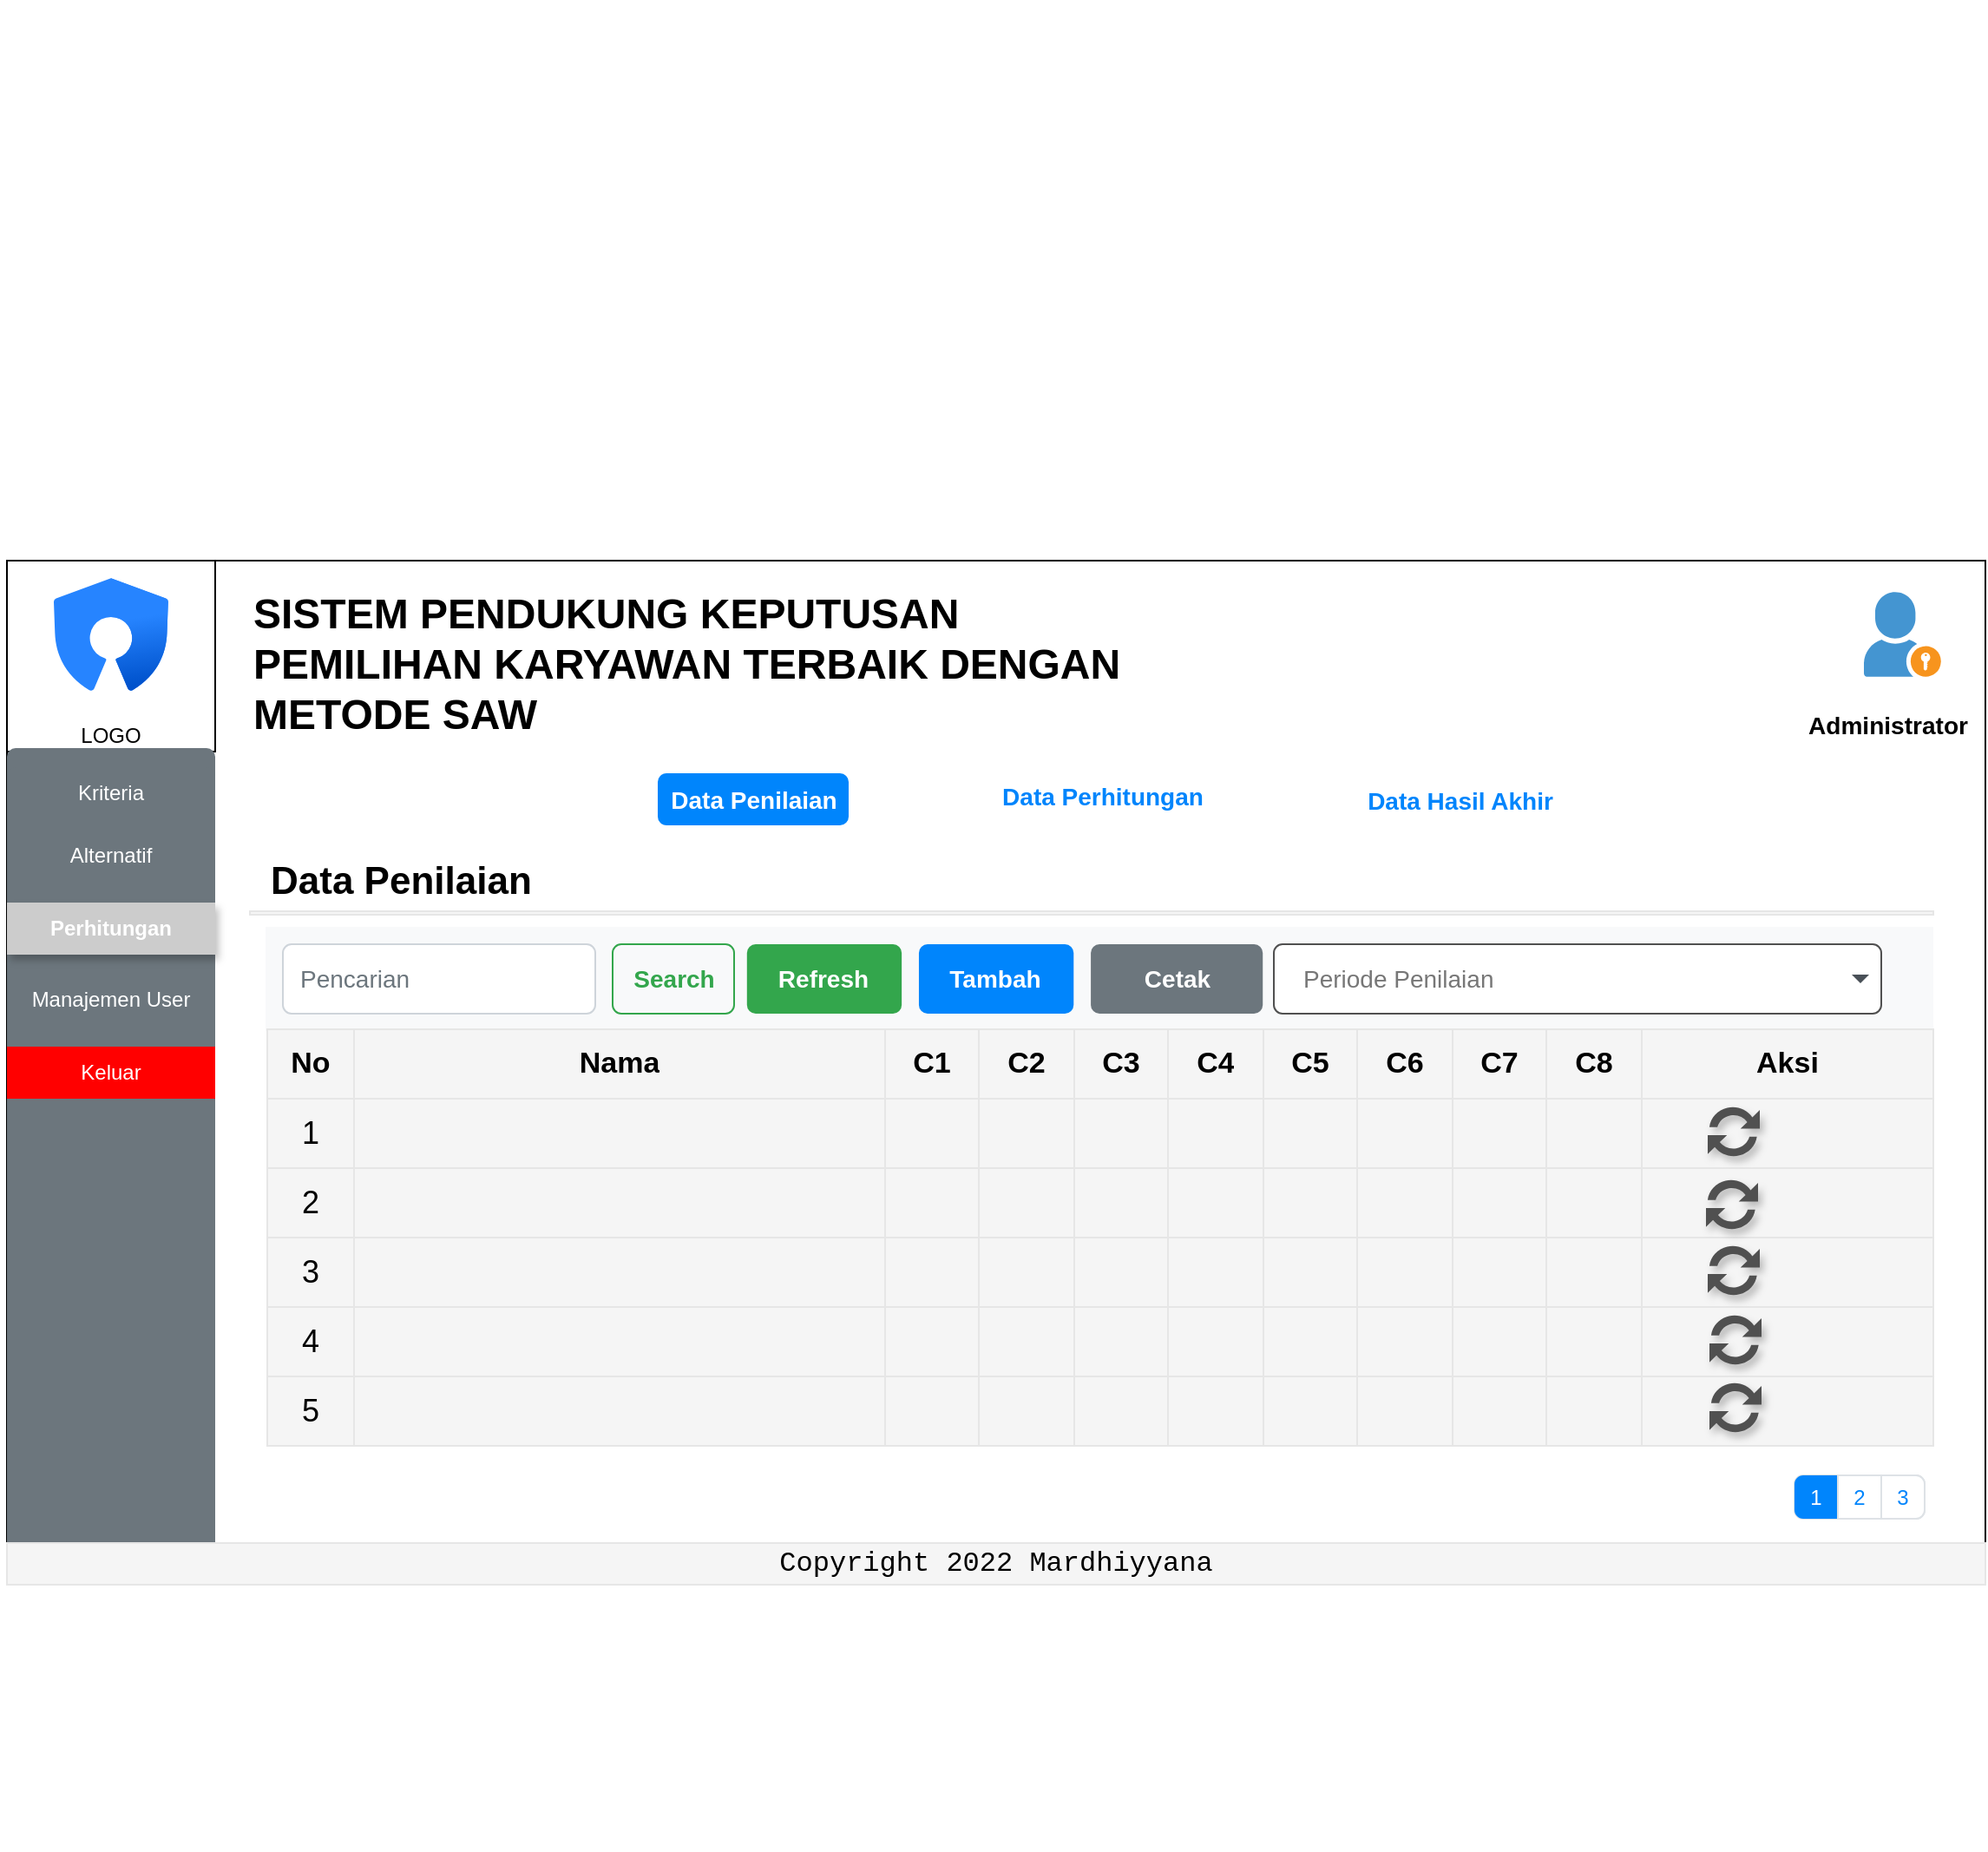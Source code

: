 <mxfile version="20.4.1" type="github" pages="2">
  <diagram id="6rKl30hIbtVixvo6WM_1" name="Halaman-1">
    <mxGraphModel dx="1664" dy="1613" grid="1" gridSize="10" guides="1" tooltips="1" connect="1" arrows="1" fold="1" page="1" pageScale="1" pageWidth="1169" pageHeight="827" math="0" shadow="0">
      <root>
        <mxCell id="0" />
        <mxCell id="1" parent="0" />
        <mxCell id="MqwQLQbv7NzQhXvsSWZd-1" value="" style="rounded=0;whiteSpace=wrap;html=1;" parent="1" vertex="1">
          <mxGeometry x="10" y="10" width="1140" height="590" as="geometry" />
        </mxCell>
        <mxCell id="MqwQLQbv7NzQhXvsSWZd-3" value="LOGO" style="rounded=0;whiteSpace=wrap;html=1;verticalAlign=bottom;" parent="1" vertex="1">
          <mxGeometry x="10" y="10" width="120" height="110" as="geometry" />
        </mxCell>
        <mxCell id="MqwQLQbv7NzQhXvsSWZd-2" value="" style="image;image=img/lib/atlassian/Crowd_Logo.svg;" parent="1" vertex="1">
          <mxGeometry x="37" y="20" width="66" height="65" as="geometry" />
        </mxCell>
        <mxCell id="MqwQLQbv7NzQhXvsSWZd-4" value="&lt;h1&gt;SISTEM PENDUKUNG KEPUTUSAN PEMILIHAN KARYAWAN TERBAIK DENGAN METODE SAW&lt;/h1&gt;" style="text;html=1;strokeColor=none;fillColor=none;align=left;verticalAlign=middle;whiteSpace=wrap;rounded=0;" parent="1" vertex="1">
          <mxGeometry x="150" y="55" width="530" height="30" as="geometry" />
        </mxCell>
        <mxCell id="MqwQLQbv7NzQhXvsSWZd-5" value="" style="shadow=0;dashed=0;html=1;strokeColor=none;fillColor=#4495D1;labelPosition=center;verticalLabelPosition=bottom;verticalAlign=top;align=center;outlineConnect=0;shape=mxgraph.veeam.portal_admin;" parent="1" vertex="1">
          <mxGeometry x="1080" y="28.1" width="44.4" height="48.8" as="geometry" />
        </mxCell>
        <mxCell id="MqwQLQbv7NzQhXvsSWZd-6" value="&lt;h3&gt;Administrator&lt;/h3&gt;" style="text;html=1;strokeColor=none;fillColor=none;align=center;verticalAlign=middle;whiteSpace=wrap;rounded=0;" parent="1" vertex="1">
          <mxGeometry x="1064.4" y="90" width="60" height="30" as="geometry" />
        </mxCell>
        <mxCell id="MqwQLQbv7NzQhXvsSWZd-8" value="" style="html=1;shadow=0;dashed=0;shape=mxgraph.bootstrap.rrect;rSize=5;strokeColor=none;html=1;whiteSpace=wrap;fillColor=#6C767D;fontColor=#ffffff;sketch=0;" parent="1" vertex="1">
          <mxGeometry x="10" y="118" width="120" height="480" as="geometry" />
        </mxCell>
        <mxCell id="MqwQLQbv7NzQhXvsSWZd-9" value="&amp;nbsp;Kriteria&amp;nbsp;" style="strokeColor=inherit;fillColor=inherit;gradientColor=inherit;fontColor=inherit;html=1;shadow=0;dashed=0;shape=mxgraph.bootstrap.topButton;rSize=5;perimeter=none;whiteSpace=wrap;resizeWidth=1;sketch=0;align=center;" parent="MqwQLQbv7NzQhXvsSWZd-8" vertex="1">
          <mxGeometry width="120" height="30" relative="1" as="geometry">
            <mxPoint y="11" as="offset" />
          </mxGeometry>
        </mxCell>
        <mxCell id="MqwQLQbv7NzQhXvsSWZd-10" value="Alternatif" style="strokeColor=inherit;fillColor=inherit;gradientColor=inherit;fontColor=inherit;html=1;shadow=0;dashed=0;perimeter=none;whiteSpace=wrap;resizeWidth=1;sketch=0;align=center;" parent="MqwQLQbv7NzQhXvsSWZd-8" vertex="1">
          <mxGeometry width="120" height="30" relative="1" as="geometry">
            <mxPoint y="47" as="offset" />
          </mxGeometry>
        </mxCell>
        <mxCell id="MqwQLQbv7NzQhXvsSWZd-11" value="Perhitungan" style="strokeColor=inherit;fillColor=#CCCCCC;gradientColor=inherit;fontColor=inherit;html=1;shadow=1;dashed=0;perimeter=none;whiteSpace=wrap;resizeWidth=1;sketch=0;align=center;fontStyle=1" parent="MqwQLQbv7NzQhXvsSWZd-8" vertex="1">
          <mxGeometry width="120" height="30" relative="1" as="geometry">
            <mxPoint y="89" as="offset" />
          </mxGeometry>
        </mxCell>
        <mxCell id="MqwQLQbv7NzQhXvsSWZd-12" value="Manajemen User" style="strokeColor=inherit;fillColor=inherit;gradientColor=inherit;fontColor=inherit;html=1;shadow=0;dashed=0;perimeter=none;whiteSpace=wrap;resizeWidth=1;sketch=0;align=center;" parent="MqwQLQbv7NzQhXvsSWZd-8" vertex="1">
          <mxGeometry width="120" height="30" relative="1" as="geometry">
            <mxPoint y="130" as="offset" />
          </mxGeometry>
        </mxCell>
        <mxCell id="MqwQLQbv7NzQhXvsSWZd-16" value="Keluar" style="strokeColor=inherit;fillColor=#FF0000;gradientColor=inherit;fontColor=inherit;html=1;shadow=0;dashed=0;perimeter=none;whiteSpace=wrap;resizeWidth=1;sketch=0;align=center;labelBackgroundColor=none;" parent="MqwQLQbv7NzQhXvsSWZd-8" vertex="1">
          <mxGeometry y="172" width="120" height="30" as="geometry" />
        </mxCell>
        <mxCell id="MqwQLQbv7NzQhXvsSWZd-17" value="Data Penilaian" style="html=1;shadow=0;dashed=0;shape=mxgraph.bootstrap.rrect;rSize=5;fillColor=#0085FC;strokeColor=none;fontSize=14;fontColor=#ffffff;sketch=0;labelBackgroundColor=none;fontStyle=1" parent="1" vertex="1">
          <mxGeometry x="385" y="132.5" width="110" height="30" as="geometry" />
        </mxCell>
        <mxCell id="MqwQLQbv7NzQhXvsSWZd-20" value="Data Perhitungan" style="fillColor=none;strokeColor=none;fontSize=14;fontColor=#0085FC;shadow=1;labelBackgroundColor=none;fontStyle=1" parent="1" vertex="1">
          <mxGeometry x="584" y="127.5" width="115" height="35" as="geometry" />
        </mxCell>
        <mxCell id="MqwQLQbv7NzQhXvsSWZd-22" value="Data Hasil Akhir" style="fillColor=none;strokeColor=none;fontSize=14;fontColor=#0085FC;shadow=1;labelBackgroundColor=none;fontStyle=1" parent="1" vertex="1">
          <mxGeometry x="790" y="130" width="115" height="35" as="geometry" />
        </mxCell>
        <mxCell id="MqwQLQbv7NzQhXvsSWZd-23" value="&lt;h4 style=&quot;font-size: 22px;&quot;&gt;Data Penilaian&lt;/h4&gt;" style="text;html=1;strokeColor=none;fillColor=none;align=left;verticalAlign=middle;whiteSpace=wrap;rounded=0;fontSize=22;" parent="1" vertex="1">
          <mxGeometry x="160" y="180" width="530" height="30" as="geometry" />
        </mxCell>
        <mxCell id="MqwQLQbv7NzQhXvsSWZd-24" value="" style="rounded=0;whiteSpace=wrap;html=1;shadow=0;labelBackgroundColor=none;strokeColor=#E6E6E6;fontFamily=Helvetica;fontSize=21;fontColor=#000000;fillColor=#F5F5F5;" parent="1" vertex="1">
          <mxGeometry x="150" y="212" width="970" height="2" as="geometry" />
        </mxCell>
        <mxCell id="MqwQLQbv7NzQhXvsSWZd-30" value="" style="edgeStyle=none;orthogonalLoop=1;jettySize=auto;html=1;rounded=0;fontFamily=Helvetica;fontSize=22;fontColor=#000000;shape=link;strokeColor=none;width=1065.385;" parent="1" edge="1">
          <mxGeometry width="80" relative="1" as="geometry">
            <mxPoint x="160" y="220" as="sourcePoint" />
            <mxPoint x="240" y="220" as="targetPoint" />
            <Array as="points" />
          </mxGeometry>
        </mxCell>
        <mxCell id="MqwQLQbv7NzQhXvsSWZd-39" value="&lt;br&gt;" style="html=1;shadow=0;dashed=0;fillColor=#F8F9FA;strokeColor=none;fontSize=16;fontColor=#181819;align=center;spacing=15;labelBackgroundColor=none;fontFamily=Helvetica;" parent="1" vertex="1">
          <mxGeometry x="159" y="221" width="961" height="60" as="geometry" />
        </mxCell>
        <mxCell id="MqwQLQbv7NzQhXvsSWZd-40" value="Pencarian" style="html=1;shadow=0;dashed=0;shape=mxgraph.bootstrap.rrect;rSize=5;fontSize=14;fontColor=#6C767D;strokeColor=#CED4DA;fillColor=#ffffff;align=left;spacing=10;labelBackgroundColor=none;fontFamily=Helvetica;" parent="MqwQLQbv7NzQhXvsSWZd-39" vertex="1">
          <mxGeometry width="180" height="40" relative="1" as="geometry">
            <mxPoint x="10" y="10" as="offset" />
          </mxGeometry>
        </mxCell>
        <mxCell id="MqwQLQbv7NzQhXvsSWZd-41" value="Search" style="html=1;shadow=0;dashed=0;shape=mxgraph.bootstrap.rrect;rSize=5;fontSize=14;fontColor=#33A64C;strokeColor=#33A64C;fillColor=none;labelBackgroundColor=none;fontFamily=Helvetica;fontStyle=1" parent="MqwQLQbv7NzQhXvsSWZd-39" vertex="1">
          <mxGeometry width="70" height="40" relative="1" as="geometry">
            <mxPoint x="200" y="10" as="offset" />
          </mxGeometry>
        </mxCell>
        <mxCell id="MqwQLQbv7NzQhXvsSWZd-42" value="Refresh" style="html=1;shadow=0;dashed=0;shape=mxgraph.bootstrap.rrect;rSize=5;strokeColor=none;strokeWidth=1;fillColor=#33A64C;fontColor=#FFFFFF;whiteSpace=wrap;align=center;verticalAlign=middle;spacingLeft=0;fontStyle=1;fontSize=14;spacing=5;labelBackgroundColor=none;fontFamily=Helvetica;" parent="MqwQLQbv7NzQhXvsSWZd-39" vertex="1">
          <mxGeometry x="277.402" y="10" width="89.165" height="40" as="geometry" />
        </mxCell>
        <mxCell id="MqwQLQbv7NzQhXvsSWZd-43" value="Tambah" style="html=1;shadow=0;dashed=0;shape=mxgraph.bootstrap.rrect;rSize=5;strokeColor=none;strokeWidth=1;fillColor=#0085FC;fontColor=#FFFFFF;whiteSpace=wrap;align=center;verticalAlign=middle;spacingLeft=0;fontStyle=1;fontSize=14;spacing=5;labelBackgroundColor=none;fontFamily=Helvetica;" parent="MqwQLQbv7NzQhXvsSWZd-39" vertex="1">
          <mxGeometry x="376.474" y="10" width="89.165" height="40" as="geometry" />
        </mxCell>
        <mxCell id="MqwQLQbv7NzQhXvsSWZd-44" value="Cetak" style="html=1;shadow=0;dashed=0;shape=mxgraph.bootstrap.rrect;rSize=5;strokeColor=none;strokeWidth=1;fillColor=#6C767D;fontColor=#FFFFFF;whiteSpace=wrap;align=center;verticalAlign=middle;spacingLeft=0;fontStyle=1;fontSize=14;spacing=5;labelBackgroundColor=none;fontFamily=Helvetica;" parent="MqwQLQbv7NzQhXvsSWZd-39" vertex="1">
          <mxGeometry x="475.546" y="10" width="99.072" height="40" as="geometry" />
        </mxCell>
        <mxCell id="MqwQLQbv7NzQhXvsSWZd-190" value="Periode Penilaian" style="html=1;shadow=0;dashed=0;shape=mxgraph.bootstrap.rrect;rSize=5;strokeColor=#505050;strokeWidth=1;fillColor=#ffffff;fontColor=#777777;whiteSpace=wrap;align=left;verticalAlign=middle;fontStyle=0;fontSize=14;spacingRight=0;spacing=17;labelBackgroundColor=none;fontFamily=Helvetica;" parent="MqwQLQbv7NzQhXvsSWZd-39" vertex="1">
          <mxGeometry x="581" y="10" width="350" height="40" as="geometry" />
        </mxCell>
        <mxCell id="MqwQLQbv7NzQhXvsSWZd-191" value="" style="shape=triangle;direction=south;fillColor=#495057;strokeColor=none;perimeter=none;shadow=0;labelBackgroundColor=none;fontFamily=Helvetica;fontSize=17;fontColor=#000000;" parent="MqwQLQbv7NzQhXvsSWZd-190" vertex="1">
          <mxGeometry x="1" y="0.5" width="10" height="5" relative="1" as="geometry">
            <mxPoint x="-17" y="-2.5" as="offset" />
          </mxGeometry>
        </mxCell>
        <mxCell id="MqwQLQbv7NzQhXvsSWZd-118" value="" style="shape=table;startSize=0;container=1;collapsible=0;childLayout=tableLayout;shadow=0;labelBackgroundColor=none;strokeColor=#E6E6E6;fontFamily=Helvetica;fontSize=22;fontColor=#000000;fillColor=#F5F5F5;" parent="1" vertex="1">
          <mxGeometry x="160" y="280" width="960" height="240" as="geometry" />
        </mxCell>
        <mxCell id="MqwQLQbv7NzQhXvsSWZd-119" value="" style="shape=tableRow;horizontal=0;startSize=0;swimlaneHead=0;swimlaneBody=0;top=0;left=0;bottom=0;right=0;collapsible=0;dropTarget=0;fillColor=none;points=[[0,0.5],[1,0.5]];portConstraint=eastwest;shadow=0;labelBackgroundColor=none;strokeColor=#E6E6E6;fontFamily=Helvetica;fontSize=22;fontColor=#000000;" parent="MqwQLQbv7NzQhXvsSWZd-118" vertex="1">
          <mxGeometry width="960" height="40" as="geometry" />
        </mxCell>
        <mxCell id="MqwQLQbv7NzQhXvsSWZd-120" value="No" style="shape=partialRectangle;html=1;whiteSpace=wrap;connectable=0;overflow=hidden;fillColor=none;top=0;left=0;bottom=0;right=0;pointerEvents=1;shadow=0;labelBackgroundColor=none;strokeColor=#E6E6E6;fontFamily=Helvetica;fontSize=17;fontColor=#000000;fontStyle=1" parent="MqwQLQbv7NzQhXvsSWZd-119" vertex="1">
          <mxGeometry width="50" height="40" as="geometry">
            <mxRectangle width="50" height="40" as="alternateBounds" />
          </mxGeometry>
        </mxCell>
        <mxCell id="MqwQLQbv7NzQhXvsSWZd-121" value="Nama" style="shape=partialRectangle;html=1;whiteSpace=wrap;connectable=0;overflow=hidden;fillColor=none;top=0;left=0;bottom=0;right=0;pointerEvents=1;shadow=0;labelBackgroundColor=none;strokeColor=#E6E6E6;fontFamily=Helvetica;fontSize=17;fontColor=#000000;fontStyle=1" parent="MqwQLQbv7NzQhXvsSWZd-119" vertex="1">
          <mxGeometry x="50" width="306" height="40" as="geometry">
            <mxRectangle width="306" height="40" as="alternateBounds" />
          </mxGeometry>
        </mxCell>
        <mxCell id="MqwQLQbv7NzQhXvsSWZd-122" value="C1" style="shape=partialRectangle;html=1;whiteSpace=wrap;connectable=0;overflow=hidden;fillColor=none;top=0;left=0;bottom=0;right=0;pointerEvents=1;shadow=0;labelBackgroundColor=none;strokeColor=#E6E6E6;fontFamily=Helvetica;fontSize=17;fontColor=#000000;fontStyle=1" parent="MqwQLQbv7NzQhXvsSWZd-119" vertex="1">
          <mxGeometry x="356" width="54" height="40" as="geometry">
            <mxRectangle width="54" height="40" as="alternateBounds" />
          </mxGeometry>
        </mxCell>
        <mxCell id="MqwQLQbv7NzQhXvsSWZd-123" value="C2" style="shape=partialRectangle;html=1;whiteSpace=wrap;connectable=0;overflow=hidden;fillColor=none;top=0;left=0;bottom=0;right=0;pointerEvents=1;shadow=0;labelBackgroundColor=none;strokeColor=#E6E6E6;fontFamily=Helvetica;fontSize=17;fontColor=#000000;fontStyle=1" parent="MqwQLQbv7NzQhXvsSWZd-119" vertex="1">
          <mxGeometry x="410" width="55" height="40" as="geometry">
            <mxRectangle width="55" height="40" as="alternateBounds" />
          </mxGeometry>
        </mxCell>
        <mxCell id="MqwQLQbv7NzQhXvsSWZd-124" value="C3" style="shape=partialRectangle;html=1;whiteSpace=wrap;connectable=0;overflow=hidden;fillColor=none;top=0;left=0;bottom=0;right=0;pointerEvents=1;shadow=0;labelBackgroundColor=none;strokeColor=#E6E6E6;fontFamily=Helvetica;fontSize=17;fontColor=#000000;fontStyle=1" parent="MqwQLQbv7NzQhXvsSWZd-119" vertex="1">
          <mxGeometry x="465" width="54" height="40" as="geometry">
            <mxRectangle width="54" height="40" as="alternateBounds" />
          </mxGeometry>
        </mxCell>
        <mxCell id="MqwQLQbv7NzQhXvsSWZd-125" value="C4" style="shape=partialRectangle;html=1;whiteSpace=wrap;connectable=0;overflow=hidden;fillColor=none;top=0;left=0;bottom=0;right=0;pointerEvents=1;shadow=0;labelBackgroundColor=none;strokeColor=#E6E6E6;fontFamily=Helvetica;fontSize=17;fontColor=#000000;fontStyle=1" parent="MqwQLQbv7NzQhXvsSWZd-119" vertex="1">
          <mxGeometry x="519" width="55" height="40" as="geometry">
            <mxRectangle width="55" height="40" as="alternateBounds" />
          </mxGeometry>
        </mxCell>
        <mxCell id="MqwQLQbv7NzQhXvsSWZd-126" value="C5" style="shape=partialRectangle;html=1;whiteSpace=wrap;connectable=0;overflow=hidden;fillColor=none;top=0;left=0;bottom=0;right=0;pointerEvents=1;shadow=0;labelBackgroundColor=none;strokeColor=#E6E6E6;fontFamily=Helvetica;fontSize=17;fontColor=#000000;fontStyle=1" parent="MqwQLQbv7NzQhXvsSWZd-119" vertex="1">
          <mxGeometry x="574" width="54" height="40" as="geometry">
            <mxRectangle width="54" height="40" as="alternateBounds" />
          </mxGeometry>
        </mxCell>
        <mxCell id="MqwQLQbv7NzQhXvsSWZd-127" value="C6" style="shape=partialRectangle;html=1;whiteSpace=wrap;connectable=0;overflow=hidden;fillColor=none;top=0;left=0;bottom=0;right=0;pointerEvents=1;shadow=0;labelBackgroundColor=none;strokeColor=#E6E6E6;fontFamily=Helvetica;fontSize=17;fontColor=#000000;fontStyle=1" parent="MqwQLQbv7NzQhXvsSWZd-119" vertex="1">
          <mxGeometry x="628" width="55" height="40" as="geometry">
            <mxRectangle width="55" height="40" as="alternateBounds" />
          </mxGeometry>
        </mxCell>
        <mxCell id="MqwQLQbv7NzQhXvsSWZd-128" value="C7" style="shape=partialRectangle;html=1;whiteSpace=wrap;connectable=0;overflow=hidden;fillColor=none;top=0;left=0;bottom=0;right=0;pointerEvents=1;shadow=0;labelBackgroundColor=none;strokeColor=#E6E6E6;fontFamily=Helvetica;fontSize=17;fontColor=#000000;fontStyle=1" parent="MqwQLQbv7NzQhXvsSWZd-119" vertex="1">
          <mxGeometry x="683" width="54" height="40" as="geometry">
            <mxRectangle width="54" height="40" as="alternateBounds" />
          </mxGeometry>
        </mxCell>
        <mxCell id="MqwQLQbv7NzQhXvsSWZd-129" value="C8" style="shape=partialRectangle;html=1;whiteSpace=wrap;connectable=0;overflow=hidden;fillColor=none;top=0;left=0;bottom=0;right=0;pointerEvents=1;shadow=0;labelBackgroundColor=none;strokeColor=#E6E6E6;fontFamily=Helvetica;fontSize=17;fontColor=#000000;fontStyle=1" parent="MqwQLQbv7NzQhXvsSWZd-119" vertex="1">
          <mxGeometry x="737" width="55" height="40" as="geometry">
            <mxRectangle width="55" height="40" as="alternateBounds" />
          </mxGeometry>
        </mxCell>
        <mxCell id="MqwQLQbv7NzQhXvsSWZd-130" value="Aksi" style="shape=partialRectangle;html=1;whiteSpace=wrap;connectable=0;overflow=hidden;fillColor=none;top=0;left=0;bottom=0;right=0;pointerEvents=1;shadow=0;labelBackgroundColor=none;strokeColor=#E6E6E6;fontFamily=Helvetica;fontSize=17;fontColor=#000000;fontStyle=1" parent="MqwQLQbv7NzQhXvsSWZd-119" vertex="1">
          <mxGeometry x="792" width="168" height="40" as="geometry">
            <mxRectangle width="168" height="40" as="alternateBounds" />
          </mxGeometry>
        </mxCell>
        <mxCell id="MqwQLQbv7NzQhXvsSWZd-131" value="" style="shape=tableRow;horizontal=0;startSize=0;swimlaneHead=0;swimlaneBody=0;top=0;left=0;bottom=0;right=0;collapsible=0;dropTarget=0;fillColor=none;points=[[0,0.5],[1,0.5]];portConstraint=eastwest;shadow=0;labelBackgroundColor=none;strokeColor=#E6E6E6;fontFamily=Helvetica;fontSize=22;fontColor=#000000;" parent="MqwQLQbv7NzQhXvsSWZd-118" vertex="1">
          <mxGeometry y="40" width="960" height="40" as="geometry" />
        </mxCell>
        <mxCell id="MqwQLQbv7NzQhXvsSWZd-132" value="1" style="shape=partialRectangle;html=1;whiteSpace=wrap;connectable=0;overflow=hidden;fillColor=none;top=0;left=0;bottom=0;right=0;pointerEvents=1;shadow=0;labelBackgroundColor=none;strokeColor=#E6E6E6;fontFamily=Helvetica;fontSize=18;fontColor=#000000;" parent="MqwQLQbv7NzQhXvsSWZd-131" vertex="1">
          <mxGeometry width="50" height="40" as="geometry">
            <mxRectangle width="50" height="40" as="alternateBounds" />
          </mxGeometry>
        </mxCell>
        <mxCell id="MqwQLQbv7NzQhXvsSWZd-133" value="" style="shape=partialRectangle;html=1;whiteSpace=wrap;connectable=0;overflow=hidden;fillColor=none;top=0;left=0;bottom=0;right=0;pointerEvents=1;shadow=0;labelBackgroundColor=none;strokeColor=#E6E6E6;fontFamily=Helvetica;fontSize=22;fontColor=#000000;" parent="MqwQLQbv7NzQhXvsSWZd-131" vertex="1">
          <mxGeometry x="50" width="306" height="40" as="geometry">
            <mxRectangle width="306" height="40" as="alternateBounds" />
          </mxGeometry>
        </mxCell>
        <mxCell id="MqwQLQbv7NzQhXvsSWZd-134" value="" style="shape=partialRectangle;html=1;whiteSpace=wrap;connectable=0;overflow=hidden;fillColor=none;top=0;left=0;bottom=0;right=0;pointerEvents=1;shadow=0;labelBackgroundColor=none;strokeColor=#E6E6E6;fontFamily=Helvetica;fontSize=22;fontColor=#000000;" parent="MqwQLQbv7NzQhXvsSWZd-131" vertex="1">
          <mxGeometry x="356" width="54" height="40" as="geometry">
            <mxRectangle width="54" height="40" as="alternateBounds" />
          </mxGeometry>
        </mxCell>
        <mxCell id="MqwQLQbv7NzQhXvsSWZd-135" value="" style="shape=partialRectangle;html=1;whiteSpace=wrap;connectable=0;overflow=hidden;fillColor=none;top=0;left=0;bottom=0;right=0;pointerEvents=1;shadow=0;labelBackgroundColor=none;strokeColor=#E6E6E6;fontFamily=Helvetica;fontSize=22;fontColor=#000000;" parent="MqwQLQbv7NzQhXvsSWZd-131" vertex="1">
          <mxGeometry x="410" width="55" height="40" as="geometry">
            <mxRectangle width="55" height="40" as="alternateBounds" />
          </mxGeometry>
        </mxCell>
        <mxCell id="MqwQLQbv7NzQhXvsSWZd-136" value="" style="shape=partialRectangle;html=1;whiteSpace=wrap;connectable=0;overflow=hidden;fillColor=none;top=0;left=0;bottom=0;right=0;pointerEvents=1;shadow=0;labelBackgroundColor=none;strokeColor=#E6E6E6;fontFamily=Helvetica;fontSize=22;fontColor=#000000;" parent="MqwQLQbv7NzQhXvsSWZd-131" vertex="1">
          <mxGeometry x="465" width="54" height="40" as="geometry">
            <mxRectangle width="54" height="40" as="alternateBounds" />
          </mxGeometry>
        </mxCell>
        <mxCell id="MqwQLQbv7NzQhXvsSWZd-137" value="" style="shape=partialRectangle;html=1;whiteSpace=wrap;connectable=0;overflow=hidden;fillColor=none;top=0;left=0;bottom=0;right=0;pointerEvents=1;shadow=0;labelBackgroundColor=none;strokeColor=#E6E6E6;fontFamily=Helvetica;fontSize=22;fontColor=#000000;" parent="MqwQLQbv7NzQhXvsSWZd-131" vertex="1">
          <mxGeometry x="519" width="55" height="40" as="geometry">
            <mxRectangle width="55" height="40" as="alternateBounds" />
          </mxGeometry>
        </mxCell>
        <mxCell id="MqwQLQbv7NzQhXvsSWZd-138" value="" style="shape=partialRectangle;html=1;whiteSpace=wrap;connectable=0;overflow=hidden;fillColor=none;top=0;left=0;bottom=0;right=0;pointerEvents=1;shadow=0;labelBackgroundColor=none;strokeColor=#E6E6E6;fontFamily=Helvetica;fontSize=22;fontColor=#000000;" parent="MqwQLQbv7NzQhXvsSWZd-131" vertex="1">
          <mxGeometry x="574" width="54" height="40" as="geometry">
            <mxRectangle width="54" height="40" as="alternateBounds" />
          </mxGeometry>
        </mxCell>
        <mxCell id="MqwQLQbv7NzQhXvsSWZd-139" value="" style="shape=partialRectangle;html=1;whiteSpace=wrap;connectable=0;overflow=hidden;fillColor=none;top=0;left=0;bottom=0;right=0;pointerEvents=1;shadow=0;labelBackgroundColor=none;strokeColor=#E6E6E6;fontFamily=Helvetica;fontSize=22;fontColor=#000000;" parent="MqwQLQbv7NzQhXvsSWZd-131" vertex="1">
          <mxGeometry x="628" width="55" height="40" as="geometry">
            <mxRectangle width="55" height="40" as="alternateBounds" />
          </mxGeometry>
        </mxCell>
        <mxCell id="MqwQLQbv7NzQhXvsSWZd-140" value="" style="shape=partialRectangle;html=1;whiteSpace=wrap;connectable=0;overflow=hidden;fillColor=none;top=0;left=0;bottom=0;right=0;pointerEvents=1;shadow=0;labelBackgroundColor=none;strokeColor=#E6E6E6;fontFamily=Helvetica;fontSize=22;fontColor=#000000;" parent="MqwQLQbv7NzQhXvsSWZd-131" vertex="1">
          <mxGeometry x="683" width="54" height="40" as="geometry">
            <mxRectangle width="54" height="40" as="alternateBounds" />
          </mxGeometry>
        </mxCell>
        <mxCell id="MqwQLQbv7NzQhXvsSWZd-141" value="" style="shape=partialRectangle;html=1;whiteSpace=wrap;connectable=0;overflow=hidden;fillColor=none;top=0;left=0;bottom=0;right=0;pointerEvents=1;shadow=0;labelBackgroundColor=none;strokeColor=#E6E6E6;fontFamily=Helvetica;fontSize=22;fontColor=#000000;" parent="MqwQLQbv7NzQhXvsSWZd-131" vertex="1">
          <mxGeometry x="737" width="55" height="40" as="geometry">
            <mxRectangle width="55" height="40" as="alternateBounds" />
          </mxGeometry>
        </mxCell>
        <mxCell id="MqwQLQbv7NzQhXvsSWZd-142" value="" style="shape=partialRectangle;html=1;whiteSpace=wrap;connectable=0;overflow=hidden;fillColor=none;top=0;left=0;bottom=0;right=0;pointerEvents=1;shadow=0;labelBackgroundColor=none;strokeColor=#E6E6E6;fontFamily=Helvetica;fontSize=22;fontColor=#000000;" parent="MqwQLQbv7NzQhXvsSWZd-131" vertex="1">
          <mxGeometry x="792" width="168" height="40" as="geometry">
            <mxRectangle width="168" height="40" as="alternateBounds" />
          </mxGeometry>
        </mxCell>
        <mxCell id="MqwQLQbv7NzQhXvsSWZd-143" value="" style="shape=tableRow;horizontal=0;startSize=0;swimlaneHead=0;swimlaneBody=0;top=0;left=0;bottom=0;right=0;collapsible=0;dropTarget=0;fillColor=none;points=[[0,0.5],[1,0.5]];portConstraint=eastwest;shadow=0;labelBackgroundColor=none;strokeColor=#E6E6E6;fontFamily=Helvetica;fontSize=22;fontColor=#000000;" parent="MqwQLQbv7NzQhXvsSWZd-118" vertex="1">
          <mxGeometry y="80" width="960" height="40" as="geometry" />
        </mxCell>
        <mxCell id="MqwQLQbv7NzQhXvsSWZd-144" value="2" style="shape=partialRectangle;html=1;whiteSpace=wrap;connectable=0;overflow=hidden;fillColor=none;top=0;left=0;bottom=0;right=0;pointerEvents=1;shadow=0;labelBackgroundColor=none;strokeColor=#E6E6E6;fontFamily=Helvetica;fontSize=18;fontColor=#000000;" parent="MqwQLQbv7NzQhXvsSWZd-143" vertex="1">
          <mxGeometry width="50" height="40" as="geometry">
            <mxRectangle width="50" height="40" as="alternateBounds" />
          </mxGeometry>
        </mxCell>
        <mxCell id="MqwQLQbv7NzQhXvsSWZd-145" value="" style="shape=partialRectangle;html=1;whiteSpace=wrap;connectable=0;overflow=hidden;fillColor=none;top=0;left=0;bottom=0;right=0;pointerEvents=1;shadow=0;labelBackgroundColor=none;strokeColor=#E6E6E6;fontFamily=Helvetica;fontSize=22;fontColor=#000000;" parent="MqwQLQbv7NzQhXvsSWZd-143" vertex="1">
          <mxGeometry x="50" width="306" height="40" as="geometry">
            <mxRectangle width="306" height="40" as="alternateBounds" />
          </mxGeometry>
        </mxCell>
        <mxCell id="MqwQLQbv7NzQhXvsSWZd-146" value="" style="shape=partialRectangle;html=1;whiteSpace=wrap;connectable=0;overflow=hidden;fillColor=none;top=0;left=0;bottom=0;right=0;pointerEvents=1;shadow=0;labelBackgroundColor=none;strokeColor=#E6E6E6;fontFamily=Helvetica;fontSize=22;fontColor=#000000;" parent="MqwQLQbv7NzQhXvsSWZd-143" vertex="1">
          <mxGeometry x="356" width="54" height="40" as="geometry">
            <mxRectangle width="54" height="40" as="alternateBounds" />
          </mxGeometry>
        </mxCell>
        <mxCell id="MqwQLQbv7NzQhXvsSWZd-147" value="" style="shape=partialRectangle;html=1;whiteSpace=wrap;connectable=0;overflow=hidden;fillColor=none;top=0;left=0;bottom=0;right=0;pointerEvents=1;shadow=0;labelBackgroundColor=none;strokeColor=#E6E6E6;fontFamily=Helvetica;fontSize=22;fontColor=#000000;" parent="MqwQLQbv7NzQhXvsSWZd-143" vertex="1">
          <mxGeometry x="410" width="55" height="40" as="geometry">
            <mxRectangle width="55" height="40" as="alternateBounds" />
          </mxGeometry>
        </mxCell>
        <mxCell id="MqwQLQbv7NzQhXvsSWZd-148" value="" style="shape=partialRectangle;html=1;whiteSpace=wrap;connectable=0;overflow=hidden;fillColor=none;top=0;left=0;bottom=0;right=0;pointerEvents=1;shadow=0;labelBackgroundColor=none;strokeColor=#E6E6E6;fontFamily=Helvetica;fontSize=22;fontColor=#000000;" parent="MqwQLQbv7NzQhXvsSWZd-143" vertex="1">
          <mxGeometry x="465" width="54" height="40" as="geometry">
            <mxRectangle width="54" height="40" as="alternateBounds" />
          </mxGeometry>
        </mxCell>
        <mxCell id="MqwQLQbv7NzQhXvsSWZd-149" value="" style="shape=partialRectangle;html=1;whiteSpace=wrap;connectable=0;overflow=hidden;fillColor=none;top=0;left=0;bottom=0;right=0;pointerEvents=1;shadow=0;labelBackgroundColor=none;strokeColor=#E6E6E6;fontFamily=Helvetica;fontSize=22;fontColor=#000000;" parent="MqwQLQbv7NzQhXvsSWZd-143" vertex="1">
          <mxGeometry x="519" width="55" height="40" as="geometry">
            <mxRectangle width="55" height="40" as="alternateBounds" />
          </mxGeometry>
        </mxCell>
        <mxCell id="MqwQLQbv7NzQhXvsSWZd-150" value="" style="shape=partialRectangle;html=1;whiteSpace=wrap;connectable=0;overflow=hidden;fillColor=none;top=0;left=0;bottom=0;right=0;pointerEvents=1;shadow=0;labelBackgroundColor=none;strokeColor=#E6E6E6;fontFamily=Helvetica;fontSize=22;fontColor=#000000;" parent="MqwQLQbv7NzQhXvsSWZd-143" vertex="1">
          <mxGeometry x="574" width="54" height="40" as="geometry">
            <mxRectangle width="54" height="40" as="alternateBounds" />
          </mxGeometry>
        </mxCell>
        <mxCell id="MqwQLQbv7NzQhXvsSWZd-151" value="" style="shape=partialRectangle;html=1;whiteSpace=wrap;connectable=0;overflow=hidden;fillColor=none;top=0;left=0;bottom=0;right=0;pointerEvents=1;shadow=0;labelBackgroundColor=none;strokeColor=#E6E6E6;fontFamily=Helvetica;fontSize=22;fontColor=#000000;" parent="MqwQLQbv7NzQhXvsSWZd-143" vertex="1">
          <mxGeometry x="628" width="55" height="40" as="geometry">
            <mxRectangle width="55" height="40" as="alternateBounds" />
          </mxGeometry>
        </mxCell>
        <mxCell id="MqwQLQbv7NzQhXvsSWZd-152" value="" style="shape=partialRectangle;html=1;whiteSpace=wrap;connectable=0;overflow=hidden;fillColor=none;top=0;left=0;bottom=0;right=0;pointerEvents=1;shadow=0;labelBackgroundColor=none;strokeColor=#E6E6E6;fontFamily=Helvetica;fontSize=22;fontColor=#000000;" parent="MqwQLQbv7NzQhXvsSWZd-143" vertex="1">
          <mxGeometry x="683" width="54" height="40" as="geometry">
            <mxRectangle width="54" height="40" as="alternateBounds" />
          </mxGeometry>
        </mxCell>
        <mxCell id="MqwQLQbv7NzQhXvsSWZd-153" value="" style="shape=partialRectangle;html=1;whiteSpace=wrap;connectable=0;overflow=hidden;fillColor=none;top=0;left=0;bottom=0;right=0;pointerEvents=1;shadow=0;labelBackgroundColor=none;strokeColor=#E6E6E6;fontFamily=Helvetica;fontSize=22;fontColor=#000000;" parent="MqwQLQbv7NzQhXvsSWZd-143" vertex="1">
          <mxGeometry x="737" width="55" height="40" as="geometry">
            <mxRectangle width="55" height="40" as="alternateBounds" />
          </mxGeometry>
        </mxCell>
        <mxCell id="MqwQLQbv7NzQhXvsSWZd-154" value="" style="shape=partialRectangle;html=1;whiteSpace=wrap;connectable=0;overflow=hidden;fillColor=none;top=0;left=0;bottom=0;right=0;pointerEvents=1;shadow=0;labelBackgroundColor=none;strokeColor=#E6E6E6;fontFamily=Helvetica;fontSize=22;fontColor=#000000;" parent="MqwQLQbv7NzQhXvsSWZd-143" vertex="1">
          <mxGeometry x="792" width="168" height="40" as="geometry">
            <mxRectangle width="168" height="40" as="alternateBounds" />
          </mxGeometry>
        </mxCell>
        <mxCell id="MqwQLQbv7NzQhXvsSWZd-155" style="shape=tableRow;horizontal=0;startSize=0;swimlaneHead=0;swimlaneBody=0;top=0;left=0;bottom=0;right=0;collapsible=0;dropTarget=0;fillColor=none;points=[[0,0.5],[1,0.5]];portConstraint=eastwest;shadow=0;labelBackgroundColor=none;strokeColor=#E6E6E6;fontFamily=Helvetica;fontSize=22;fontColor=#000000;" parent="MqwQLQbv7NzQhXvsSWZd-118" vertex="1">
          <mxGeometry y="120" width="960" height="40" as="geometry" />
        </mxCell>
        <mxCell id="MqwQLQbv7NzQhXvsSWZd-156" value="3" style="shape=partialRectangle;html=1;whiteSpace=wrap;connectable=0;overflow=hidden;fillColor=none;top=0;left=0;bottom=0;right=0;pointerEvents=1;shadow=0;labelBackgroundColor=none;strokeColor=#E6E6E6;fontFamily=Helvetica;fontSize=18;fontColor=#000000;" parent="MqwQLQbv7NzQhXvsSWZd-155" vertex="1">
          <mxGeometry width="50" height="40" as="geometry">
            <mxRectangle width="50" height="40" as="alternateBounds" />
          </mxGeometry>
        </mxCell>
        <mxCell id="MqwQLQbv7NzQhXvsSWZd-157" style="shape=partialRectangle;html=1;whiteSpace=wrap;connectable=0;overflow=hidden;fillColor=none;top=0;left=0;bottom=0;right=0;pointerEvents=1;shadow=0;labelBackgroundColor=none;strokeColor=#E6E6E6;fontFamily=Helvetica;fontSize=22;fontColor=#000000;" parent="MqwQLQbv7NzQhXvsSWZd-155" vertex="1">
          <mxGeometry x="50" width="306" height="40" as="geometry">
            <mxRectangle width="306" height="40" as="alternateBounds" />
          </mxGeometry>
        </mxCell>
        <mxCell id="MqwQLQbv7NzQhXvsSWZd-158" style="shape=partialRectangle;html=1;whiteSpace=wrap;connectable=0;overflow=hidden;fillColor=none;top=0;left=0;bottom=0;right=0;pointerEvents=1;shadow=0;labelBackgroundColor=none;strokeColor=#E6E6E6;fontFamily=Helvetica;fontSize=22;fontColor=#000000;" parent="MqwQLQbv7NzQhXvsSWZd-155" vertex="1">
          <mxGeometry x="356" width="54" height="40" as="geometry">
            <mxRectangle width="54" height="40" as="alternateBounds" />
          </mxGeometry>
        </mxCell>
        <mxCell id="MqwQLQbv7NzQhXvsSWZd-159" style="shape=partialRectangle;html=1;whiteSpace=wrap;connectable=0;overflow=hidden;fillColor=none;top=0;left=0;bottom=0;right=0;pointerEvents=1;shadow=0;labelBackgroundColor=none;strokeColor=#E6E6E6;fontFamily=Helvetica;fontSize=22;fontColor=#000000;" parent="MqwQLQbv7NzQhXvsSWZd-155" vertex="1">
          <mxGeometry x="410" width="55" height="40" as="geometry">
            <mxRectangle width="55" height="40" as="alternateBounds" />
          </mxGeometry>
        </mxCell>
        <mxCell id="MqwQLQbv7NzQhXvsSWZd-160" style="shape=partialRectangle;html=1;whiteSpace=wrap;connectable=0;overflow=hidden;fillColor=none;top=0;left=0;bottom=0;right=0;pointerEvents=1;shadow=0;labelBackgroundColor=none;strokeColor=#E6E6E6;fontFamily=Helvetica;fontSize=22;fontColor=#000000;" parent="MqwQLQbv7NzQhXvsSWZd-155" vertex="1">
          <mxGeometry x="465" width="54" height="40" as="geometry">
            <mxRectangle width="54" height="40" as="alternateBounds" />
          </mxGeometry>
        </mxCell>
        <mxCell id="MqwQLQbv7NzQhXvsSWZd-161" style="shape=partialRectangle;html=1;whiteSpace=wrap;connectable=0;overflow=hidden;fillColor=none;top=0;left=0;bottom=0;right=0;pointerEvents=1;shadow=0;labelBackgroundColor=none;strokeColor=#E6E6E6;fontFamily=Helvetica;fontSize=22;fontColor=#000000;" parent="MqwQLQbv7NzQhXvsSWZd-155" vertex="1">
          <mxGeometry x="519" width="55" height="40" as="geometry">
            <mxRectangle width="55" height="40" as="alternateBounds" />
          </mxGeometry>
        </mxCell>
        <mxCell id="MqwQLQbv7NzQhXvsSWZd-162" style="shape=partialRectangle;html=1;whiteSpace=wrap;connectable=0;overflow=hidden;fillColor=none;top=0;left=0;bottom=0;right=0;pointerEvents=1;shadow=0;labelBackgroundColor=none;strokeColor=#E6E6E6;fontFamily=Helvetica;fontSize=22;fontColor=#000000;" parent="MqwQLQbv7NzQhXvsSWZd-155" vertex="1">
          <mxGeometry x="574" width="54" height="40" as="geometry">
            <mxRectangle width="54" height="40" as="alternateBounds" />
          </mxGeometry>
        </mxCell>
        <mxCell id="MqwQLQbv7NzQhXvsSWZd-163" style="shape=partialRectangle;html=1;whiteSpace=wrap;connectable=0;overflow=hidden;fillColor=none;top=0;left=0;bottom=0;right=0;pointerEvents=1;shadow=0;labelBackgroundColor=none;strokeColor=#E6E6E6;fontFamily=Helvetica;fontSize=22;fontColor=#000000;" parent="MqwQLQbv7NzQhXvsSWZd-155" vertex="1">
          <mxGeometry x="628" width="55" height="40" as="geometry">
            <mxRectangle width="55" height="40" as="alternateBounds" />
          </mxGeometry>
        </mxCell>
        <mxCell id="MqwQLQbv7NzQhXvsSWZd-164" style="shape=partialRectangle;html=1;whiteSpace=wrap;connectable=0;overflow=hidden;fillColor=none;top=0;left=0;bottom=0;right=0;pointerEvents=1;shadow=0;labelBackgroundColor=none;strokeColor=#E6E6E6;fontFamily=Helvetica;fontSize=22;fontColor=#000000;" parent="MqwQLQbv7NzQhXvsSWZd-155" vertex="1">
          <mxGeometry x="683" width="54" height="40" as="geometry">
            <mxRectangle width="54" height="40" as="alternateBounds" />
          </mxGeometry>
        </mxCell>
        <mxCell id="MqwQLQbv7NzQhXvsSWZd-165" style="shape=partialRectangle;html=1;whiteSpace=wrap;connectable=0;overflow=hidden;fillColor=none;top=0;left=0;bottom=0;right=0;pointerEvents=1;shadow=0;labelBackgroundColor=none;strokeColor=#E6E6E6;fontFamily=Helvetica;fontSize=22;fontColor=#000000;" parent="MqwQLQbv7NzQhXvsSWZd-155" vertex="1">
          <mxGeometry x="737" width="55" height="40" as="geometry">
            <mxRectangle width="55" height="40" as="alternateBounds" />
          </mxGeometry>
        </mxCell>
        <mxCell id="MqwQLQbv7NzQhXvsSWZd-166" style="shape=partialRectangle;html=1;whiteSpace=wrap;connectable=0;overflow=hidden;fillColor=none;top=0;left=0;bottom=0;right=0;pointerEvents=1;shadow=0;labelBackgroundColor=none;strokeColor=#E6E6E6;fontFamily=Helvetica;fontSize=22;fontColor=#000000;" parent="MqwQLQbv7NzQhXvsSWZd-155" vertex="1">
          <mxGeometry x="792" width="168" height="40" as="geometry">
            <mxRectangle width="168" height="40" as="alternateBounds" />
          </mxGeometry>
        </mxCell>
        <mxCell id="MqwQLQbv7NzQhXvsSWZd-192" style="shape=tableRow;horizontal=0;startSize=0;swimlaneHead=0;swimlaneBody=0;top=0;left=0;bottom=0;right=0;collapsible=0;dropTarget=0;fillColor=none;points=[[0,0.5],[1,0.5]];portConstraint=eastwest;shadow=0;labelBackgroundColor=none;strokeColor=#E6E6E6;fontFamily=Helvetica;fontSize=22;fontColor=#000000;" parent="MqwQLQbv7NzQhXvsSWZd-118" vertex="1">
          <mxGeometry y="160" width="960" height="40" as="geometry" />
        </mxCell>
        <mxCell id="MqwQLQbv7NzQhXvsSWZd-193" value="4" style="shape=partialRectangle;html=1;whiteSpace=wrap;connectable=0;overflow=hidden;fillColor=none;top=0;left=0;bottom=0;right=0;pointerEvents=1;shadow=0;labelBackgroundColor=none;strokeColor=#E6E6E6;fontFamily=Helvetica;fontSize=18;fontColor=#000000;" parent="MqwQLQbv7NzQhXvsSWZd-192" vertex="1">
          <mxGeometry width="50" height="40" as="geometry">
            <mxRectangle width="50" height="40" as="alternateBounds" />
          </mxGeometry>
        </mxCell>
        <mxCell id="MqwQLQbv7NzQhXvsSWZd-194" style="shape=partialRectangle;html=1;whiteSpace=wrap;connectable=0;overflow=hidden;fillColor=none;top=0;left=0;bottom=0;right=0;pointerEvents=1;shadow=0;labelBackgroundColor=none;strokeColor=#E6E6E6;fontFamily=Helvetica;fontSize=22;fontColor=#000000;" parent="MqwQLQbv7NzQhXvsSWZd-192" vertex="1">
          <mxGeometry x="50" width="306" height="40" as="geometry">
            <mxRectangle width="306" height="40" as="alternateBounds" />
          </mxGeometry>
        </mxCell>
        <mxCell id="MqwQLQbv7NzQhXvsSWZd-195" style="shape=partialRectangle;html=1;whiteSpace=wrap;connectable=0;overflow=hidden;fillColor=none;top=0;left=0;bottom=0;right=0;pointerEvents=1;shadow=0;labelBackgroundColor=none;strokeColor=#E6E6E6;fontFamily=Helvetica;fontSize=22;fontColor=#000000;" parent="MqwQLQbv7NzQhXvsSWZd-192" vertex="1">
          <mxGeometry x="356" width="54" height="40" as="geometry">
            <mxRectangle width="54" height="40" as="alternateBounds" />
          </mxGeometry>
        </mxCell>
        <mxCell id="MqwQLQbv7NzQhXvsSWZd-196" style="shape=partialRectangle;html=1;whiteSpace=wrap;connectable=0;overflow=hidden;fillColor=none;top=0;left=0;bottom=0;right=0;pointerEvents=1;shadow=0;labelBackgroundColor=none;strokeColor=#E6E6E6;fontFamily=Helvetica;fontSize=22;fontColor=#000000;" parent="MqwQLQbv7NzQhXvsSWZd-192" vertex="1">
          <mxGeometry x="410" width="55" height="40" as="geometry">
            <mxRectangle width="55" height="40" as="alternateBounds" />
          </mxGeometry>
        </mxCell>
        <mxCell id="MqwQLQbv7NzQhXvsSWZd-197" style="shape=partialRectangle;html=1;whiteSpace=wrap;connectable=0;overflow=hidden;fillColor=none;top=0;left=0;bottom=0;right=0;pointerEvents=1;shadow=0;labelBackgroundColor=none;strokeColor=#E6E6E6;fontFamily=Helvetica;fontSize=22;fontColor=#000000;" parent="MqwQLQbv7NzQhXvsSWZd-192" vertex="1">
          <mxGeometry x="465" width="54" height="40" as="geometry">
            <mxRectangle width="54" height="40" as="alternateBounds" />
          </mxGeometry>
        </mxCell>
        <mxCell id="MqwQLQbv7NzQhXvsSWZd-198" style="shape=partialRectangle;html=1;whiteSpace=wrap;connectable=0;overflow=hidden;fillColor=none;top=0;left=0;bottom=0;right=0;pointerEvents=1;shadow=0;labelBackgroundColor=none;strokeColor=#E6E6E6;fontFamily=Helvetica;fontSize=22;fontColor=#000000;" parent="MqwQLQbv7NzQhXvsSWZd-192" vertex="1">
          <mxGeometry x="519" width="55" height="40" as="geometry">
            <mxRectangle width="55" height="40" as="alternateBounds" />
          </mxGeometry>
        </mxCell>
        <mxCell id="MqwQLQbv7NzQhXvsSWZd-199" style="shape=partialRectangle;html=1;whiteSpace=wrap;connectable=0;overflow=hidden;fillColor=none;top=0;left=0;bottom=0;right=0;pointerEvents=1;shadow=0;labelBackgroundColor=none;strokeColor=#E6E6E6;fontFamily=Helvetica;fontSize=22;fontColor=#000000;" parent="MqwQLQbv7NzQhXvsSWZd-192" vertex="1">
          <mxGeometry x="574" width="54" height="40" as="geometry">
            <mxRectangle width="54" height="40" as="alternateBounds" />
          </mxGeometry>
        </mxCell>
        <mxCell id="MqwQLQbv7NzQhXvsSWZd-200" style="shape=partialRectangle;html=1;whiteSpace=wrap;connectable=0;overflow=hidden;fillColor=none;top=0;left=0;bottom=0;right=0;pointerEvents=1;shadow=0;labelBackgroundColor=none;strokeColor=#E6E6E6;fontFamily=Helvetica;fontSize=22;fontColor=#000000;" parent="MqwQLQbv7NzQhXvsSWZd-192" vertex="1">
          <mxGeometry x="628" width="55" height="40" as="geometry">
            <mxRectangle width="55" height="40" as="alternateBounds" />
          </mxGeometry>
        </mxCell>
        <mxCell id="MqwQLQbv7NzQhXvsSWZd-201" style="shape=partialRectangle;html=1;whiteSpace=wrap;connectable=0;overflow=hidden;fillColor=none;top=0;left=0;bottom=0;right=0;pointerEvents=1;shadow=0;labelBackgroundColor=none;strokeColor=#E6E6E6;fontFamily=Helvetica;fontSize=22;fontColor=#000000;" parent="MqwQLQbv7NzQhXvsSWZd-192" vertex="1">
          <mxGeometry x="683" width="54" height="40" as="geometry">
            <mxRectangle width="54" height="40" as="alternateBounds" />
          </mxGeometry>
        </mxCell>
        <mxCell id="MqwQLQbv7NzQhXvsSWZd-202" style="shape=partialRectangle;html=1;whiteSpace=wrap;connectable=0;overflow=hidden;fillColor=none;top=0;left=0;bottom=0;right=0;pointerEvents=1;shadow=0;labelBackgroundColor=none;strokeColor=#E6E6E6;fontFamily=Helvetica;fontSize=22;fontColor=#000000;" parent="MqwQLQbv7NzQhXvsSWZd-192" vertex="1">
          <mxGeometry x="737" width="55" height="40" as="geometry">
            <mxRectangle width="55" height="40" as="alternateBounds" />
          </mxGeometry>
        </mxCell>
        <mxCell id="MqwQLQbv7NzQhXvsSWZd-203" style="shape=partialRectangle;html=1;whiteSpace=wrap;connectable=0;overflow=hidden;fillColor=none;top=0;left=0;bottom=0;right=0;pointerEvents=1;shadow=0;labelBackgroundColor=none;strokeColor=#E6E6E6;fontFamily=Helvetica;fontSize=22;fontColor=#000000;" parent="MqwQLQbv7NzQhXvsSWZd-192" vertex="1">
          <mxGeometry x="792" width="168" height="40" as="geometry">
            <mxRectangle width="168" height="40" as="alternateBounds" />
          </mxGeometry>
        </mxCell>
        <mxCell id="MqwQLQbv7NzQhXvsSWZd-204" style="shape=tableRow;horizontal=0;startSize=0;swimlaneHead=0;swimlaneBody=0;top=0;left=0;bottom=0;right=0;collapsible=0;dropTarget=0;fillColor=none;points=[[0,0.5],[1,0.5]];portConstraint=eastwest;shadow=0;labelBackgroundColor=none;strokeColor=#E6E6E6;fontFamily=Helvetica;fontSize=22;fontColor=#000000;" parent="MqwQLQbv7NzQhXvsSWZd-118" vertex="1">
          <mxGeometry y="200" width="960" height="40" as="geometry" />
        </mxCell>
        <mxCell id="MqwQLQbv7NzQhXvsSWZd-205" value="5" style="shape=partialRectangle;html=1;whiteSpace=wrap;connectable=0;overflow=hidden;fillColor=none;top=0;left=0;bottom=0;right=0;pointerEvents=1;shadow=0;labelBackgroundColor=none;strokeColor=#E6E6E6;fontFamily=Helvetica;fontSize=18;fontColor=#000000;" parent="MqwQLQbv7NzQhXvsSWZd-204" vertex="1">
          <mxGeometry width="50" height="40" as="geometry">
            <mxRectangle width="50" height="40" as="alternateBounds" />
          </mxGeometry>
        </mxCell>
        <mxCell id="MqwQLQbv7NzQhXvsSWZd-206" style="shape=partialRectangle;html=1;whiteSpace=wrap;connectable=0;overflow=hidden;fillColor=none;top=0;left=0;bottom=0;right=0;pointerEvents=1;shadow=0;labelBackgroundColor=none;strokeColor=#E6E6E6;fontFamily=Helvetica;fontSize=22;fontColor=#000000;" parent="MqwQLQbv7NzQhXvsSWZd-204" vertex="1">
          <mxGeometry x="50" width="306" height="40" as="geometry">
            <mxRectangle width="306" height="40" as="alternateBounds" />
          </mxGeometry>
        </mxCell>
        <mxCell id="MqwQLQbv7NzQhXvsSWZd-207" style="shape=partialRectangle;html=1;whiteSpace=wrap;connectable=0;overflow=hidden;fillColor=none;top=0;left=0;bottom=0;right=0;pointerEvents=1;shadow=0;labelBackgroundColor=none;strokeColor=#E6E6E6;fontFamily=Helvetica;fontSize=22;fontColor=#000000;" parent="MqwQLQbv7NzQhXvsSWZd-204" vertex="1">
          <mxGeometry x="356" width="54" height="40" as="geometry">
            <mxRectangle width="54" height="40" as="alternateBounds" />
          </mxGeometry>
        </mxCell>
        <mxCell id="MqwQLQbv7NzQhXvsSWZd-208" style="shape=partialRectangle;html=1;whiteSpace=wrap;connectable=0;overflow=hidden;fillColor=none;top=0;left=0;bottom=0;right=0;pointerEvents=1;shadow=0;labelBackgroundColor=none;strokeColor=#E6E6E6;fontFamily=Helvetica;fontSize=22;fontColor=#000000;" parent="MqwQLQbv7NzQhXvsSWZd-204" vertex="1">
          <mxGeometry x="410" width="55" height="40" as="geometry">
            <mxRectangle width="55" height="40" as="alternateBounds" />
          </mxGeometry>
        </mxCell>
        <mxCell id="MqwQLQbv7NzQhXvsSWZd-209" style="shape=partialRectangle;html=1;whiteSpace=wrap;connectable=0;overflow=hidden;fillColor=none;top=0;left=0;bottom=0;right=0;pointerEvents=1;shadow=0;labelBackgroundColor=none;strokeColor=#E6E6E6;fontFamily=Helvetica;fontSize=22;fontColor=#000000;" parent="MqwQLQbv7NzQhXvsSWZd-204" vertex="1">
          <mxGeometry x="465" width="54" height="40" as="geometry">
            <mxRectangle width="54" height="40" as="alternateBounds" />
          </mxGeometry>
        </mxCell>
        <mxCell id="MqwQLQbv7NzQhXvsSWZd-210" style="shape=partialRectangle;html=1;whiteSpace=wrap;connectable=0;overflow=hidden;fillColor=none;top=0;left=0;bottom=0;right=0;pointerEvents=1;shadow=0;labelBackgroundColor=none;strokeColor=#E6E6E6;fontFamily=Helvetica;fontSize=22;fontColor=#000000;" parent="MqwQLQbv7NzQhXvsSWZd-204" vertex="1">
          <mxGeometry x="519" width="55" height="40" as="geometry">
            <mxRectangle width="55" height="40" as="alternateBounds" />
          </mxGeometry>
        </mxCell>
        <mxCell id="MqwQLQbv7NzQhXvsSWZd-211" style="shape=partialRectangle;html=1;whiteSpace=wrap;connectable=0;overflow=hidden;fillColor=none;top=0;left=0;bottom=0;right=0;pointerEvents=1;shadow=0;labelBackgroundColor=none;strokeColor=#E6E6E6;fontFamily=Helvetica;fontSize=22;fontColor=#000000;" parent="MqwQLQbv7NzQhXvsSWZd-204" vertex="1">
          <mxGeometry x="574" width="54" height="40" as="geometry">
            <mxRectangle width="54" height="40" as="alternateBounds" />
          </mxGeometry>
        </mxCell>
        <mxCell id="MqwQLQbv7NzQhXvsSWZd-212" style="shape=partialRectangle;html=1;whiteSpace=wrap;connectable=0;overflow=hidden;fillColor=none;top=0;left=0;bottom=0;right=0;pointerEvents=1;shadow=0;labelBackgroundColor=none;strokeColor=#E6E6E6;fontFamily=Helvetica;fontSize=22;fontColor=#000000;" parent="MqwQLQbv7NzQhXvsSWZd-204" vertex="1">
          <mxGeometry x="628" width="55" height="40" as="geometry">
            <mxRectangle width="55" height="40" as="alternateBounds" />
          </mxGeometry>
        </mxCell>
        <mxCell id="MqwQLQbv7NzQhXvsSWZd-213" style="shape=partialRectangle;html=1;whiteSpace=wrap;connectable=0;overflow=hidden;fillColor=none;top=0;left=0;bottom=0;right=0;pointerEvents=1;shadow=0;labelBackgroundColor=none;strokeColor=#E6E6E6;fontFamily=Helvetica;fontSize=22;fontColor=#000000;" parent="MqwQLQbv7NzQhXvsSWZd-204" vertex="1">
          <mxGeometry x="683" width="54" height="40" as="geometry">
            <mxRectangle width="54" height="40" as="alternateBounds" />
          </mxGeometry>
        </mxCell>
        <mxCell id="MqwQLQbv7NzQhXvsSWZd-214" style="shape=partialRectangle;html=1;whiteSpace=wrap;connectable=0;overflow=hidden;fillColor=none;top=0;left=0;bottom=0;right=0;pointerEvents=1;shadow=0;labelBackgroundColor=none;strokeColor=#E6E6E6;fontFamily=Helvetica;fontSize=22;fontColor=#000000;" parent="MqwQLQbv7NzQhXvsSWZd-204" vertex="1">
          <mxGeometry x="737" width="55" height="40" as="geometry">
            <mxRectangle width="55" height="40" as="alternateBounds" />
          </mxGeometry>
        </mxCell>
        <mxCell id="MqwQLQbv7NzQhXvsSWZd-215" style="shape=partialRectangle;html=1;whiteSpace=wrap;connectable=0;overflow=hidden;fillColor=none;top=0;left=0;bottom=0;right=0;pointerEvents=1;shadow=0;labelBackgroundColor=none;strokeColor=#E6E6E6;fontFamily=Helvetica;fontSize=22;fontColor=#000000;" parent="MqwQLQbv7NzQhXvsSWZd-204" vertex="1">
          <mxGeometry x="792" width="168" height="40" as="geometry">
            <mxRectangle width="168" height="40" as="alternateBounds" />
          </mxGeometry>
        </mxCell>
        <mxCell id="MqwQLQbv7NzQhXvsSWZd-173" value="" style="group;shadow=1;" parent="1" vertex="1" connectable="0">
          <mxGeometry x="990" y="320" width="98" height="38" as="geometry" />
        </mxCell>
        <mxCell id="MqwQLQbv7NzQhXvsSWZd-169" value="" style="shape=image;html=1;verticalAlign=top;verticalLabelPosition=bottom;labelBackgroundColor=#ffffff;imageAspect=0;aspect=fixed;image=https://cdn4.iconfinder.com/data/icons/evil-icons-user-interface/64/basket-128.png;shadow=1;strokeColor=#E6E6E6;fontFamily=Helvetica;fontSize=17;fontColor=#000000;fillColor=#F5F5F5;" parent="MqwQLQbv7NzQhXvsSWZd-173" vertex="1">
          <mxGeometry x="60" width="38" height="38" as="geometry" />
        </mxCell>
        <mxCell id="MqwQLQbv7NzQhXvsSWZd-172" value="" style="sketch=0;pointerEvents=1;shadow=1;dashed=0;html=1;strokeColor=none;labelPosition=center;verticalLabelPosition=bottom;verticalAlign=top;align=center;fillColor=#505050;shape=mxgraph.mscae.intune.update;labelBackgroundColor=none;fontFamily=Helvetica;fontSize=17;fontColor=#000000;" parent="MqwQLQbv7NzQhXvsSWZd-173" vertex="1">
          <mxGeometry y="4" width="30" height="30" as="geometry" />
        </mxCell>
        <mxCell id="MqwQLQbv7NzQhXvsSWZd-174" value="" style="group;shadow=1;" parent="1" vertex="1" connectable="0">
          <mxGeometry x="989" y="362" width="98" height="38" as="geometry" />
        </mxCell>
        <mxCell id="MqwQLQbv7NzQhXvsSWZd-175" value="" style="shape=image;html=1;verticalAlign=top;verticalLabelPosition=bottom;labelBackgroundColor=#ffffff;imageAspect=0;aspect=fixed;image=https://cdn4.iconfinder.com/data/icons/evil-icons-user-interface/64/basket-128.png;shadow=0;strokeColor=#E6E6E6;fontFamily=Helvetica;fontSize=17;fontColor=#000000;fillColor=#F5F5F5;" parent="MqwQLQbv7NzQhXvsSWZd-174" vertex="1">
          <mxGeometry x="60" width="38" height="38" as="geometry" />
        </mxCell>
        <mxCell id="MqwQLQbv7NzQhXvsSWZd-176" value="" style="sketch=0;pointerEvents=1;shadow=1;dashed=0;html=1;strokeColor=none;labelPosition=center;verticalLabelPosition=bottom;verticalAlign=top;align=center;fillColor=#505050;shape=mxgraph.mscae.intune.update;labelBackgroundColor=none;fontFamily=Helvetica;fontSize=17;fontColor=#000000;" parent="MqwQLQbv7NzQhXvsSWZd-174" vertex="1">
          <mxGeometry y="4" width="30" height="30" as="geometry" />
        </mxCell>
        <mxCell id="MqwQLQbv7NzQhXvsSWZd-177" value="" style="group" parent="1" vertex="1" connectable="0">
          <mxGeometry x="990" y="400" width="98" height="38" as="geometry" />
        </mxCell>
        <mxCell id="MqwQLQbv7NzQhXvsSWZd-178" value="" style="shape=image;html=1;verticalAlign=top;verticalLabelPosition=bottom;labelBackgroundColor=#ffffff;imageAspect=0;aspect=fixed;image=https://cdn4.iconfinder.com/data/icons/evil-icons-user-interface/64/basket-128.png;shadow=0;strokeColor=#E6E6E6;fontFamily=Helvetica;fontSize=17;fontColor=#000000;fillColor=#F5F5F5;" parent="MqwQLQbv7NzQhXvsSWZd-177" vertex="1">
          <mxGeometry x="60" width="38" height="38" as="geometry" />
        </mxCell>
        <mxCell id="MqwQLQbv7NzQhXvsSWZd-179" value="" style="sketch=0;pointerEvents=1;shadow=1;dashed=0;html=1;strokeColor=none;labelPosition=center;verticalLabelPosition=bottom;verticalAlign=top;align=center;fillColor=#505050;shape=mxgraph.mscae.intune.update;labelBackgroundColor=none;fontFamily=Helvetica;fontSize=17;fontColor=#000000;" parent="MqwQLQbv7NzQhXvsSWZd-177" vertex="1">
          <mxGeometry y="4" width="30" height="30" as="geometry" />
        </mxCell>
        <mxCell id="MqwQLQbv7NzQhXvsSWZd-180" value="" style="html=1;shadow=0;dashed=0;shape=mxgraph.bootstrap.rrect;rSize=5;strokeColor=#DEE2E6;html=1;whiteSpace=wrap;fillColor=#ffffff;fontColor=#0085FC;labelBackgroundColor=none;fontFamily=Helvetica;fontSize=17;" parent="1" vertex="1">
          <mxGeometry x="1040" y="537" width="75" height="25" as="geometry" />
        </mxCell>
        <mxCell id="MqwQLQbv7NzQhXvsSWZd-181" value="1" style="strokeColor=inherit;fillColor=inherit;gradientColor=inherit;html=1;shadow=0;dashed=0;shape=mxgraph.bootstrap.leftButton;rSize=5;perimeter=none;whiteSpace=wrap;resizeHeight=1;fillColor=#0085FC;strokeColor=none;fontColor=#ffffff;fontSize=12;labelBackgroundColor=none;fontFamily=Helvetica;" parent="MqwQLQbv7NzQhXvsSWZd-180" vertex="1">
          <mxGeometry width="25" height="25" relative="1" as="geometry" />
        </mxCell>
        <mxCell id="MqwQLQbv7NzQhXvsSWZd-182" value="2" style="strokeColor=inherit;fillColor=inherit;gradientColor=inherit;fontColor=inherit;html=1;shadow=0;dashed=0;perimeter=none;whiteSpace=wrap;resizeHeight=1;fontSize=12;labelBackgroundColor=none;fontFamily=Helvetica;" parent="MqwQLQbv7NzQhXvsSWZd-180" vertex="1">
          <mxGeometry width="25" height="25" relative="1" as="geometry">
            <mxPoint x="25" as="offset" />
          </mxGeometry>
        </mxCell>
        <mxCell id="MqwQLQbv7NzQhXvsSWZd-183" value="3" style="strokeColor=inherit;fillColor=inherit;gradientColor=inherit;fontColor=inherit;html=1;shadow=0;dashed=0;shape=mxgraph.bootstrap.rightButton;rSize=5;perimeter=none;whiteSpace=wrap;resizeHeight=1;fontSize=12;labelBackgroundColor=none;fontFamily=Helvetica;" parent="MqwQLQbv7NzQhXvsSWZd-180" vertex="1">
          <mxGeometry x="1" width="25" height="25" relative="1" as="geometry">
            <mxPoint x="-25" as="offset" />
          </mxGeometry>
        </mxCell>
        <mxCell id="MqwQLQbv7NzQhXvsSWZd-216" value="" style="group" parent="1" vertex="1" connectable="0">
          <mxGeometry x="991" y="440" width="98" height="38" as="geometry" />
        </mxCell>
        <mxCell id="MqwQLQbv7NzQhXvsSWZd-217" value="" style="shape=image;html=1;verticalAlign=top;verticalLabelPosition=bottom;labelBackgroundColor=#ffffff;imageAspect=0;aspect=fixed;image=https://cdn4.iconfinder.com/data/icons/evil-icons-user-interface/64/basket-128.png;shadow=0;strokeColor=#E6E6E6;fontFamily=Helvetica;fontSize=17;fontColor=#000000;fillColor=#F5F5F5;" parent="MqwQLQbv7NzQhXvsSWZd-216" vertex="1">
          <mxGeometry x="60" width="38" height="38" as="geometry" />
        </mxCell>
        <mxCell id="MqwQLQbv7NzQhXvsSWZd-218" value="" style="sketch=0;pointerEvents=1;shadow=1;dashed=0;html=1;strokeColor=none;labelPosition=center;verticalLabelPosition=bottom;verticalAlign=top;align=center;fillColor=#505050;shape=mxgraph.mscae.intune.update;labelBackgroundColor=none;fontFamily=Helvetica;fontSize=17;fontColor=#000000;" parent="MqwQLQbv7NzQhXvsSWZd-216" vertex="1">
          <mxGeometry y="4" width="30" height="30" as="geometry" />
        </mxCell>
        <mxCell id="MqwQLQbv7NzQhXvsSWZd-219" value="" style="group" parent="1" vertex="1" connectable="0">
          <mxGeometry x="991" y="479" width="98" height="38" as="geometry" />
        </mxCell>
        <mxCell id="MqwQLQbv7NzQhXvsSWZd-220" value="" style="shape=image;html=1;verticalAlign=top;verticalLabelPosition=bottom;labelBackgroundColor=#ffffff;imageAspect=0;aspect=fixed;image=https://cdn4.iconfinder.com/data/icons/evil-icons-user-interface/64/basket-128.png;shadow=0;strokeColor=#E6E6E6;fontFamily=Helvetica;fontSize=17;fontColor=#000000;fillColor=#F5F5F5;" parent="MqwQLQbv7NzQhXvsSWZd-219" vertex="1">
          <mxGeometry x="60" width="38" height="38" as="geometry" />
        </mxCell>
        <mxCell id="MqwQLQbv7NzQhXvsSWZd-221" value="" style="sketch=0;pointerEvents=1;shadow=1;dashed=0;html=1;strokeColor=none;labelPosition=center;verticalLabelPosition=bottom;verticalAlign=top;align=center;fillColor=#505050;shape=mxgraph.mscae.intune.update;labelBackgroundColor=none;fontFamily=Helvetica;fontSize=17;fontColor=#000000;" parent="MqwQLQbv7NzQhXvsSWZd-219" vertex="1">
          <mxGeometry y="4" width="30" height="30" as="geometry" />
        </mxCell>
        <mxCell id="MqwQLQbv7NzQhXvsSWZd-222" value="Copyright 2022 Mardhiyyana" style="rounded=0;whiteSpace=wrap;html=1;shadow=0;labelBackgroundColor=none;strokeColor=#E6E6E6;fontFamily=Courier New;fontSize=16;fontColor=#000000;fillColor=#F5F5F5;" parent="1" vertex="1">
          <mxGeometry x="10" y="576" width="1140" height="24" as="geometry" />
        </mxCell>
      </root>
    </mxGraphModel>
  </diagram>
  <diagram name="Halaman-2" id="O_EgM29xkZHBEgmcL7gu">
    <mxGraphModel dx="979" dy="1289" grid="1" gridSize="10" guides="1" tooltips="1" connect="1" arrows="1" fold="1" page="1" pageScale="1" pageWidth="1169" pageHeight="827" math="0" shadow="0">
      <root>
        <mxCell id="41FqUpqsSkJEiX91IEHR-0" />
        <mxCell id="41FqUpqsSkJEiX91IEHR-1" parent="41FqUpqsSkJEiX91IEHR-0" />
        <mxCell id="41FqUpqsSkJEiX91IEHR-2" value="" style="rounded=0;whiteSpace=wrap;html=1;" vertex="1" parent="41FqUpqsSkJEiX91IEHR-1">
          <mxGeometry x="10" y="10" width="1140" height="590" as="geometry" />
        </mxCell>
        <mxCell id="41FqUpqsSkJEiX91IEHR-3" value="LOGO" style="rounded=0;whiteSpace=wrap;html=1;verticalAlign=bottom;" vertex="1" parent="41FqUpqsSkJEiX91IEHR-1">
          <mxGeometry x="10" y="10" width="120" height="110" as="geometry" />
        </mxCell>
        <mxCell id="41FqUpqsSkJEiX91IEHR-4" value="" style="image;image=img/lib/atlassian/Crowd_Logo.svg;" vertex="1" parent="41FqUpqsSkJEiX91IEHR-1">
          <mxGeometry x="37" y="20" width="66" height="65" as="geometry" />
        </mxCell>
        <mxCell id="41FqUpqsSkJEiX91IEHR-5" value="&lt;h1&gt;SISTEM PENDUKUNG KEPUTUSAN PEMILIHAN KARYAWAN TERBAIK DENGAN METODE SAW&lt;/h1&gt;" style="text;html=1;strokeColor=none;fillColor=none;align=left;verticalAlign=middle;whiteSpace=wrap;rounded=0;" vertex="1" parent="41FqUpqsSkJEiX91IEHR-1">
          <mxGeometry x="150" y="55" width="530" height="30" as="geometry" />
        </mxCell>
        <mxCell id="41FqUpqsSkJEiX91IEHR-6" value="" style="shadow=0;dashed=0;html=1;strokeColor=none;fillColor=#4495D1;labelPosition=center;verticalLabelPosition=bottom;verticalAlign=top;align=center;outlineConnect=0;shape=mxgraph.veeam.portal_admin;" vertex="1" parent="41FqUpqsSkJEiX91IEHR-1">
          <mxGeometry x="1080" y="28.1" width="44.4" height="48.8" as="geometry" />
        </mxCell>
        <mxCell id="41FqUpqsSkJEiX91IEHR-7" value="&lt;h3&gt;Administrator&lt;/h3&gt;" style="text;html=1;strokeColor=none;fillColor=none;align=center;verticalAlign=middle;whiteSpace=wrap;rounded=0;" vertex="1" parent="41FqUpqsSkJEiX91IEHR-1">
          <mxGeometry x="1064.4" y="90" width="60" height="30" as="geometry" />
        </mxCell>
        <mxCell id="41FqUpqsSkJEiX91IEHR-8" value="" style="html=1;shadow=0;dashed=0;shape=mxgraph.bootstrap.rrect;rSize=5;strokeColor=none;html=1;whiteSpace=wrap;fillColor=#6C767D;fontColor=#ffffff;sketch=0;" vertex="1" parent="41FqUpqsSkJEiX91IEHR-1">
          <mxGeometry x="10" y="118" width="120" height="480" as="geometry" />
        </mxCell>
        <mxCell id="41FqUpqsSkJEiX91IEHR-9" value="&amp;nbsp;Kriteria&amp;nbsp;" style="strokeColor=inherit;fillColor=inherit;gradientColor=inherit;fontColor=inherit;html=1;shadow=0;dashed=0;shape=mxgraph.bootstrap.topButton;rSize=5;perimeter=none;whiteSpace=wrap;resizeWidth=1;sketch=0;align=center;" vertex="1" parent="41FqUpqsSkJEiX91IEHR-8">
          <mxGeometry width="120" height="30" relative="1" as="geometry">
            <mxPoint y="11" as="offset" />
          </mxGeometry>
        </mxCell>
        <mxCell id="41FqUpqsSkJEiX91IEHR-10" value="Alternatif" style="strokeColor=inherit;fillColor=inherit;gradientColor=inherit;fontColor=inherit;html=1;shadow=0;dashed=0;perimeter=none;whiteSpace=wrap;resizeWidth=1;sketch=0;align=center;" vertex="1" parent="41FqUpqsSkJEiX91IEHR-8">
          <mxGeometry width="120" height="30" relative="1" as="geometry">
            <mxPoint y="47" as="offset" />
          </mxGeometry>
        </mxCell>
        <mxCell id="41FqUpqsSkJEiX91IEHR-11" value="Perhitungan" style="strokeColor=inherit;fillColor=#CCCCCC;gradientColor=inherit;fontColor=inherit;html=1;shadow=1;dashed=0;perimeter=none;whiteSpace=wrap;resizeWidth=1;sketch=0;align=center;fontStyle=1" vertex="1" parent="41FqUpqsSkJEiX91IEHR-8">
          <mxGeometry width="120" height="30" relative="1" as="geometry">
            <mxPoint y="89" as="offset" />
          </mxGeometry>
        </mxCell>
        <mxCell id="41FqUpqsSkJEiX91IEHR-12" value="Manajemen User" style="strokeColor=inherit;fillColor=inherit;gradientColor=inherit;fontColor=inherit;html=1;shadow=0;dashed=0;perimeter=none;whiteSpace=wrap;resizeWidth=1;sketch=0;align=center;" vertex="1" parent="41FqUpqsSkJEiX91IEHR-8">
          <mxGeometry width="120" height="30" relative="1" as="geometry">
            <mxPoint y="130" as="offset" />
          </mxGeometry>
        </mxCell>
        <mxCell id="41FqUpqsSkJEiX91IEHR-13" value="Keluar" style="strokeColor=inherit;fillColor=#FF0000;gradientColor=inherit;fontColor=inherit;html=1;shadow=0;dashed=0;perimeter=none;whiteSpace=wrap;resizeWidth=1;sketch=0;align=center;labelBackgroundColor=none;" vertex="1" parent="41FqUpqsSkJEiX91IEHR-8">
          <mxGeometry y="172" width="120" height="30" as="geometry" />
        </mxCell>
        <mxCell id="41FqUpqsSkJEiX91IEHR-16" value="Data Perhitungan" style="fillColor=none;strokeColor=none;fontSize=14;fontColor=#0085FC;shadow=1;labelBackgroundColor=none;fontStyle=1" vertex="1" parent="41FqUpqsSkJEiX91IEHR-1">
          <mxGeometry x="805" y="130" width="115" height="35" as="geometry" />
        </mxCell>
        <mxCell id="41FqUpqsSkJEiX91IEHR-17" value="&lt;h4 style=&quot;font-size: 22px;&quot;&gt;Data Penilaian&lt;/h4&gt;" style="text;html=1;strokeColor=none;fillColor=none;align=left;verticalAlign=middle;whiteSpace=wrap;rounded=0;fontSize=22;" vertex="1" parent="41FqUpqsSkJEiX91IEHR-1">
          <mxGeometry x="160" y="180" width="530" height="30" as="geometry" />
        </mxCell>
        <mxCell id="41FqUpqsSkJEiX91IEHR-18" value="" style="rounded=0;whiteSpace=wrap;html=1;shadow=0;labelBackgroundColor=none;strokeColor=#E6E6E6;fontFamily=Helvetica;fontSize=21;fontColor=#000000;fillColor=#F5F5F5;" vertex="1" parent="41FqUpqsSkJEiX91IEHR-1">
          <mxGeometry x="150" y="212" width="970" height="2" as="geometry" />
        </mxCell>
        <mxCell id="41FqUpqsSkJEiX91IEHR-19" value="" style="edgeStyle=none;orthogonalLoop=1;jettySize=auto;html=1;rounded=0;fontFamily=Helvetica;fontSize=22;fontColor=#000000;shape=link;strokeColor=none;width=1065.385;" edge="1" parent="41FqUpqsSkJEiX91IEHR-1">
          <mxGeometry width="80" relative="1" as="geometry">
            <mxPoint x="160" y="220" as="sourcePoint" />
            <mxPoint x="240" y="220" as="targetPoint" />
            <Array as="points" />
          </mxGeometry>
        </mxCell>
        <mxCell id="41FqUpqsSkJEiX91IEHR-20" value="&lt;br&gt;" style="html=1;shadow=0;dashed=0;fillColor=#F8F9FA;strokeColor=none;fontSize=16;fontColor=#181819;align=center;spacing=15;labelBackgroundColor=none;fontFamily=Helvetica;" vertex="1" parent="41FqUpqsSkJEiX91IEHR-1">
          <mxGeometry x="159" y="221" width="961" height="60" as="geometry" />
        </mxCell>
        <mxCell id="41FqUpqsSkJEiX91IEHR-21" value="Pencarian" style="html=1;shadow=0;dashed=0;shape=mxgraph.bootstrap.rrect;rSize=5;fontSize=14;fontColor=#6C767D;strokeColor=#CED4DA;fillColor=#ffffff;align=left;spacing=10;labelBackgroundColor=none;fontFamily=Helvetica;" vertex="1" parent="41FqUpqsSkJEiX91IEHR-20">
          <mxGeometry width="180" height="40" relative="1" as="geometry">
            <mxPoint x="10" y="10" as="offset" />
          </mxGeometry>
        </mxCell>
        <mxCell id="41FqUpqsSkJEiX91IEHR-22" value="Search" style="html=1;shadow=0;dashed=0;shape=mxgraph.bootstrap.rrect;rSize=5;fontSize=14;fontColor=#33A64C;strokeColor=#33A64C;fillColor=none;labelBackgroundColor=none;fontFamily=Helvetica;fontStyle=1" vertex="1" parent="41FqUpqsSkJEiX91IEHR-20">
          <mxGeometry width="70" height="40" relative="1" as="geometry">
            <mxPoint x="200" y="10" as="offset" />
          </mxGeometry>
        </mxCell>
        <mxCell id="41FqUpqsSkJEiX91IEHR-23" value="Refresh" style="html=1;shadow=0;dashed=0;shape=mxgraph.bootstrap.rrect;rSize=5;strokeColor=none;strokeWidth=1;fillColor=#33A64C;fontColor=#FFFFFF;whiteSpace=wrap;align=center;verticalAlign=middle;spacingLeft=0;fontStyle=1;fontSize=14;spacing=5;labelBackgroundColor=none;fontFamily=Helvetica;" vertex="1" parent="41FqUpqsSkJEiX91IEHR-20">
          <mxGeometry x="277.402" y="10" width="89.165" height="40" as="geometry" />
        </mxCell>
        <mxCell id="41FqUpqsSkJEiX91IEHR-24" value="Tambah" style="html=1;shadow=0;dashed=0;shape=mxgraph.bootstrap.rrect;rSize=5;strokeColor=none;strokeWidth=1;fillColor=#0085FC;fontColor=#FFFFFF;whiteSpace=wrap;align=center;verticalAlign=middle;spacingLeft=0;fontStyle=1;fontSize=14;spacing=5;labelBackgroundColor=none;fontFamily=Helvetica;" vertex="1" parent="41FqUpqsSkJEiX91IEHR-20">
          <mxGeometry x="376.474" y="10" width="89.165" height="40" as="geometry" />
        </mxCell>
        <mxCell id="41FqUpqsSkJEiX91IEHR-25" value="Cetak" style="html=1;shadow=0;dashed=0;shape=mxgraph.bootstrap.rrect;rSize=5;strokeColor=none;strokeWidth=1;fillColor=#6C767D;fontColor=#FFFFFF;whiteSpace=wrap;align=center;verticalAlign=middle;spacingLeft=0;fontStyle=1;fontSize=14;spacing=5;labelBackgroundColor=none;fontFamily=Helvetica;" vertex="1" parent="41FqUpqsSkJEiX91IEHR-20">
          <mxGeometry x="475.546" y="10" width="99.072" height="40" as="geometry" />
        </mxCell>
        <mxCell id="41FqUpqsSkJEiX91IEHR-26" value="Periode Penilaian" style="html=1;shadow=0;dashed=0;shape=mxgraph.bootstrap.rrect;rSize=5;strokeColor=#505050;strokeWidth=1;fillColor=#ffffff;fontColor=#777777;whiteSpace=wrap;align=left;verticalAlign=middle;fontStyle=0;fontSize=14;spacingRight=0;spacing=17;labelBackgroundColor=none;fontFamily=Helvetica;" vertex="1" parent="41FqUpqsSkJEiX91IEHR-20">
          <mxGeometry x="581" y="10" width="350" height="40" as="geometry" />
        </mxCell>
        <mxCell id="41FqUpqsSkJEiX91IEHR-27" value="" style="shape=triangle;direction=south;fillColor=#495057;strokeColor=none;perimeter=none;shadow=0;labelBackgroundColor=none;fontFamily=Helvetica;fontSize=17;fontColor=#000000;" vertex="1" parent="41FqUpqsSkJEiX91IEHR-26">
          <mxGeometry x="1" y="0.5" width="10" height="5" relative="1" as="geometry">
            <mxPoint x="-17" y="-2.5" as="offset" />
          </mxGeometry>
        </mxCell>
        <mxCell id="41FqUpqsSkJEiX91IEHR-28" value="" style="shape=table;startSize=0;container=1;collapsible=0;childLayout=tableLayout;shadow=0;labelBackgroundColor=none;strokeColor=#E6E6E6;fontFamily=Helvetica;fontSize=22;fontColor=#000000;fillColor=#F5F5F5;" vertex="1" parent="41FqUpqsSkJEiX91IEHR-1">
          <mxGeometry x="160" y="280" width="960" height="240" as="geometry" />
        </mxCell>
        <mxCell id="41FqUpqsSkJEiX91IEHR-29" value="" style="shape=tableRow;horizontal=0;startSize=0;swimlaneHead=0;swimlaneBody=0;top=0;left=0;bottom=0;right=0;collapsible=0;dropTarget=0;fillColor=none;points=[[0,0.5],[1,0.5]];portConstraint=eastwest;shadow=0;labelBackgroundColor=none;strokeColor=#E6E6E6;fontFamily=Helvetica;fontSize=22;fontColor=#000000;" vertex="1" parent="41FqUpqsSkJEiX91IEHR-28">
          <mxGeometry width="960" height="40" as="geometry" />
        </mxCell>
        <mxCell id="41FqUpqsSkJEiX91IEHR-30" value="No" style="shape=partialRectangle;html=1;whiteSpace=wrap;connectable=0;overflow=hidden;fillColor=none;top=0;left=0;bottom=0;right=0;pointerEvents=1;shadow=0;labelBackgroundColor=none;strokeColor=#E6E6E6;fontFamily=Helvetica;fontSize=17;fontColor=#000000;fontStyle=1" vertex="1" parent="41FqUpqsSkJEiX91IEHR-29">
          <mxGeometry width="50" height="40" as="geometry">
            <mxRectangle width="50" height="40" as="alternateBounds" />
          </mxGeometry>
        </mxCell>
        <mxCell id="41FqUpqsSkJEiX91IEHR-31" value="Nama" style="shape=partialRectangle;html=1;whiteSpace=wrap;connectable=0;overflow=hidden;fillColor=none;top=0;left=0;bottom=0;right=0;pointerEvents=1;shadow=0;labelBackgroundColor=none;strokeColor=#E6E6E6;fontFamily=Helvetica;fontSize=17;fontColor=#000000;fontStyle=1" vertex="1" parent="41FqUpqsSkJEiX91IEHR-29">
          <mxGeometry x="50" width="306" height="40" as="geometry">
            <mxRectangle width="306" height="40" as="alternateBounds" />
          </mxGeometry>
        </mxCell>
        <mxCell id="41FqUpqsSkJEiX91IEHR-32" value="C1" style="shape=partialRectangle;html=1;whiteSpace=wrap;connectable=0;overflow=hidden;fillColor=none;top=0;left=0;bottom=0;right=0;pointerEvents=1;shadow=0;labelBackgroundColor=none;strokeColor=#E6E6E6;fontFamily=Helvetica;fontSize=17;fontColor=#000000;fontStyle=1" vertex="1" parent="41FqUpqsSkJEiX91IEHR-29">
          <mxGeometry x="356" width="54" height="40" as="geometry">
            <mxRectangle width="54" height="40" as="alternateBounds" />
          </mxGeometry>
        </mxCell>
        <mxCell id="41FqUpqsSkJEiX91IEHR-33" value="C2" style="shape=partialRectangle;html=1;whiteSpace=wrap;connectable=0;overflow=hidden;fillColor=none;top=0;left=0;bottom=0;right=0;pointerEvents=1;shadow=0;labelBackgroundColor=none;strokeColor=#E6E6E6;fontFamily=Helvetica;fontSize=17;fontColor=#000000;fontStyle=1" vertex="1" parent="41FqUpqsSkJEiX91IEHR-29">
          <mxGeometry x="410" width="55" height="40" as="geometry">
            <mxRectangle width="55" height="40" as="alternateBounds" />
          </mxGeometry>
        </mxCell>
        <mxCell id="41FqUpqsSkJEiX91IEHR-34" value="C3" style="shape=partialRectangle;html=1;whiteSpace=wrap;connectable=0;overflow=hidden;fillColor=none;top=0;left=0;bottom=0;right=0;pointerEvents=1;shadow=0;labelBackgroundColor=none;strokeColor=#E6E6E6;fontFamily=Helvetica;fontSize=17;fontColor=#000000;fontStyle=1" vertex="1" parent="41FqUpqsSkJEiX91IEHR-29">
          <mxGeometry x="465" width="54" height="40" as="geometry">
            <mxRectangle width="54" height="40" as="alternateBounds" />
          </mxGeometry>
        </mxCell>
        <mxCell id="41FqUpqsSkJEiX91IEHR-35" value="C4" style="shape=partialRectangle;html=1;whiteSpace=wrap;connectable=0;overflow=hidden;fillColor=none;top=0;left=0;bottom=0;right=0;pointerEvents=1;shadow=0;labelBackgroundColor=none;strokeColor=#E6E6E6;fontFamily=Helvetica;fontSize=17;fontColor=#000000;fontStyle=1" vertex="1" parent="41FqUpqsSkJEiX91IEHR-29">
          <mxGeometry x="519" width="55" height="40" as="geometry">
            <mxRectangle width="55" height="40" as="alternateBounds" />
          </mxGeometry>
        </mxCell>
        <mxCell id="41FqUpqsSkJEiX91IEHR-36" value="C5" style="shape=partialRectangle;html=1;whiteSpace=wrap;connectable=0;overflow=hidden;fillColor=none;top=0;left=0;bottom=0;right=0;pointerEvents=1;shadow=0;labelBackgroundColor=none;strokeColor=#E6E6E6;fontFamily=Helvetica;fontSize=17;fontColor=#000000;fontStyle=1" vertex="1" parent="41FqUpqsSkJEiX91IEHR-29">
          <mxGeometry x="574" width="54" height="40" as="geometry">
            <mxRectangle width="54" height="40" as="alternateBounds" />
          </mxGeometry>
        </mxCell>
        <mxCell id="41FqUpqsSkJEiX91IEHR-37" value="C6" style="shape=partialRectangle;html=1;whiteSpace=wrap;connectable=0;overflow=hidden;fillColor=none;top=0;left=0;bottom=0;right=0;pointerEvents=1;shadow=0;labelBackgroundColor=none;strokeColor=#E6E6E6;fontFamily=Helvetica;fontSize=17;fontColor=#000000;fontStyle=1" vertex="1" parent="41FqUpqsSkJEiX91IEHR-29">
          <mxGeometry x="628" width="55" height="40" as="geometry">
            <mxRectangle width="55" height="40" as="alternateBounds" />
          </mxGeometry>
        </mxCell>
        <mxCell id="41FqUpqsSkJEiX91IEHR-38" value="C7" style="shape=partialRectangle;html=1;whiteSpace=wrap;connectable=0;overflow=hidden;fillColor=none;top=0;left=0;bottom=0;right=0;pointerEvents=1;shadow=0;labelBackgroundColor=none;strokeColor=#E6E6E6;fontFamily=Helvetica;fontSize=17;fontColor=#000000;fontStyle=1" vertex="1" parent="41FqUpqsSkJEiX91IEHR-29">
          <mxGeometry x="683" width="54" height="40" as="geometry">
            <mxRectangle width="54" height="40" as="alternateBounds" />
          </mxGeometry>
        </mxCell>
        <mxCell id="41FqUpqsSkJEiX91IEHR-39" value="C8" style="shape=partialRectangle;html=1;whiteSpace=wrap;connectable=0;overflow=hidden;fillColor=none;top=0;left=0;bottom=0;right=0;pointerEvents=1;shadow=0;labelBackgroundColor=none;strokeColor=#E6E6E6;fontFamily=Helvetica;fontSize=17;fontColor=#000000;fontStyle=1" vertex="1" parent="41FqUpqsSkJEiX91IEHR-29">
          <mxGeometry x="737" width="55" height="40" as="geometry">
            <mxRectangle width="55" height="40" as="alternateBounds" />
          </mxGeometry>
        </mxCell>
        <mxCell id="41FqUpqsSkJEiX91IEHR-40" value="Aksi" style="shape=partialRectangle;html=1;whiteSpace=wrap;connectable=0;overflow=hidden;fillColor=none;top=0;left=0;bottom=0;right=0;pointerEvents=1;shadow=0;labelBackgroundColor=none;strokeColor=#E6E6E6;fontFamily=Helvetica;fontSize=17;fontColor=#000000;fontStyle=1" vertex="1" parent="41FqUpqsSkJEiX91IEHR-29">
          <mxGeometry x="792" width="168" height="40" as="geometry">
            <mxRectangle width="168" height="40" as="alternateBounds" />
          </mxGeometry>
        </mxCell>
        <mxCell id="41FqUpqsSkJEiX91IEHR-41" value="" style="shape=tableRow;horizontal=0;startSize=0;swimlaneHead=0;swimlaneBody=0;top=0;left=0;bottom=0;right=0;collapsible=0;dropTarget=0;fillColor=none;points=[[0,0.5],[1,0.5]];portConstraint=eastwest;shadow=0;labelBackgroundColor=none;strokeColor=#E6E6E6;fontFamily=Helvetica;fontSize=22;fontColor=#000000;" vertex="1" parent="41FqUpqsSkJEiX91IEHR-28">
          <mxGeometry y="40" width="960" height="40" as="geometry" />
        </mxCell>
        <mxCell id="41FqUpqsSkJEiX91IEHR-42" value="1" style="shape=partialRectangle;html=1;whiteSpace=wrap;connectable=0;overflow=hidden;fillColor=none;top=0;left=0;bottom=0;right=0;pointerEvents=1;shadow=0;labelBackgroundColor=none;strokeColor=#E6E6E6;fontFamily=Helvetica;fontSize=18;fontColor=#000000;" vertex="1" parent="41FqUpqsSkJEiX91IEHR-41">
          <mxGeometry width="50" height="40" as="geometry">
            <mxRectangle width="50" height="40" as="alternateBounds" />
          </mxGeometry>
        </mxCell>
        <mxCell id="41FqUpqsSkJEiX91IEHR-43" value="" style="shape=partialRectangle;html=1;whiteSpace=wrap;connectable=0;overflow=hidden;fillColor=none;top=0;left=0;bottom=0;right=0;pointerEvents=1;shadow=0;labelBackgroundColor=none;strokeColor=#E6E6E6;fontFamily=Helvetica;fontSize=22;fontColor=#000000;" vertex="1" parent="41FqUpqsSkJEiX91IEHR-41">
          <mxGeometry x="50" width="306" height="40" as="geometry">
            <mxRectangle width="306" height="40" as="alternateBounds" />
          </mxGeometry>
        </mxCell>
        <mxCell id="41FqUpqsSkJEiX91IEHR-44" value="" style="shape=partialRectangle;html=1;whiteSpace=wrap;connectable=0;overflow=hidden;fillColor=none;top=0;left=0;bottom=0;right=0;pointerEvents=1;shadow=0;labelBackgroundColor=none;strokeColor=#E6E6E6;fontFamily=Helvetica;fontSize=22;fontColor=#000000;" vertex="1" parent="41FqUpqsSkJEiX91IEHR-41">
          <mxGeometry x="356" width="54" height="40" as="geometry">
            <mxRectangle width="54" height="40" as="alternateBounds" />
          </mxGeometry>
        </mxCell>
        <mxCell id="41FqUpqsSkJEiX91IEHR-45" value="" style="shape=partialRectangle;html=1;whiteSpace=wrap;connectable=0;overflow=hidden;fillColor=none;top=0;left=0;bottom=0;right=0;pointerEvents=1;shadow=0;labelBackgroundColor=none;strokeColor=#E6E6E6;fontFamily=Helvetica;fontSize=22;fontColor=#000000;" vertex="1" parent="41FqUpqsSkJEiX91IEHR-41">
          <mxGeometry x="410" width="55" height="40" as="geometry">
            <mxRectangle width="55" height="40" as="alternateBounds" />
          </mxGeometry>
        </mxCell>
        <mxCell id="41FqUpqsSkJEiX91IEHR-46" value="" style="shape=partialRectangle;html=1;whiteSpace=wrap;connectable=0;overflow=hidden;fillColor=none;top=0;left=0;bottom=0;right=0;pointerEvents=1;shadow=0;labelBackgroundColor=none;strokeColor=#E6E6E6;fontFamily=Helvetica;fontSize=22;fontColor=#000000;" vertex="1" parent="41FqUpqsSkJEiX91IEHR-41">
          <mxGeometry x="465" width="54" height="40" as="geometry">
            <mxRectangle width="54" height="40" as="alternateBounds" />
          </mxGeometry>
        </mxCell>
        <mxCell id="41FqUpqsSkJEiX91IEHR-47" value="" style="shape=partialRectangle;html=1;whiteSpace=wrap;connectable=0;overflow=hidden;fillColor=none;top=0;left=0;bottom=0;right=0;pointerEvents=1;shadow=0;labelBackgroundColor=none;strokeColor=#E6E6E6;fontFamily=Helvetica;fontSize=22;fontColor=#000000;" vertex="1" parent="41FqUpqsSkJEiX91IEHR-41">
          <mxGeometry x="519" width="55" height="40" as="geometry">
            <mxRectangle width="55" height="40" as="alternateBounds" />
          </mxGeometry>
        </mxCell>
        <mxCell id="41FqUpqsSkJEiX91IEHR-48" value="" style="shape=partialRectangle;html=1;whiteSpace=wrap;connectable=0;overflow=hidden;fillColor=none;top=0;left=0;bottom=0;right=0;pointerEvents=1;shadow=0;labelBackgroundColor=none;strokeColor=#E6E6E6;fontFamily=Helvetica;fontSize=22;fontColor=#000000;" vertex="1" parent="41FqUpqsSkJEiX91IEHR-41">
          <mxGeometry x="574" width="54" height="40" as="geometry">
            <mxRectangle width="54" height="40" as="alternateBounds" />
          </mxGeometry>
        </mxCell>
        <mxCell id="41FqUpqsSkJEiX91IEHR-49" value="" style="shape=partialRectangle;html=1;whiteSpace=wrap;connectable=0;overflow=hidden;fillColor=none;top=0;left=0;bottom=0;right=0;pointerEvents=1;shadow=0;labelBackgroundColor=none;strokeColor=#E6E6E6;fontFamily=Helvetica;fontSize=22;fontColor=#000000;" vertex="1" parent="41FqUpqsSkJEiX91IEHR-41">
          <mxGeometry x="628" width="55" height="40" as="geometry">
            <mxRectangle width="55" height="40" as="alternateBounds" />
          </mxGeometry>
        </mxCell>
        <mxCell id="41FqUpqsSkJEiX91IEHR-50" value="" style="shape=partialRectangle;html=1;whiteSpace=wrap;connectable=0;overflow=hidden;fillColor=none;top=0;left=0;bottom=0;right=0;pointerEvents=1;shadow=0;labelBackgroundColor=none;strokeColor=#E6E6E6;fontFamily=Helvetica;fontSize=22;fontColor=#000000;" vertex="1" parent="41FqUpqsSkJEiX91IEHR-41">
          <mxGeometry x="683" width="54" height="40" as="geometry">
            <mxRectangle width="54" height="40" as="alternateBounds" />
          </mxGeometry>
        </mxCell>
        <mxCell id="41FqUpqsSkJEiX91IEHR-51" value="" style="shape=partialRectangle;html=1;whiteSpace=wrap;connectable=0;overflow=hidden;fillColor=none;top=0;left=0;bottom=0;right=0;pointerEvents=1;shadow=0;labelBackgroundColor=none;strokeColor=#E6E6E6;fontFamily=Helvetica;fontSize=22;fontColor=#000000;" vertex="1" parent="41FqUpqsSkJEiX91IEHR-41">
          <mxGeometry x="737" width="55" height="40" as="geometry">
            <mxRectangle width="55" height="40" as="alternateBounds" />
          </mxGeometry>
        </mxCell>
        <mxCell id="41FqUpqsSkJEiX91IEHR-52" value="" style="shape=partialRectangle;html=1;whiteSpace=wrap;connectable=0;overflow=hidden;fillColor=none;top=0;left=0;bottom=0;right=0;pointerEvents=1;shadow=0;labelBackgroundColor=none;strokeColor=#E6E6E6;fontFamily=Helvetica;fontSize=22;fontColor=#000000;" vertex="1" parent="41FqUpqsSkJEiX91IEHR-41">
          <mxGeometry x="792" width="168" height="40" as="geometry">
            <mxRectangle width="168" height="40" as="alternateBounds" />
          </mxGeometry>
        </mxCell>
        <mxCell id="41FqUpqsSkJEiX91IEHR-53" value="" style="shape=tableRow;horizontal=0;startSize=0;swimlaneHead=0;swimlaneBody=0;top=0;left=0;bottom=0;right=0;collapsible=0;dropTarget=0;fillColor=none;points=[[0,0.5],[1,0.5]];portConstraint=eastwest;shadow=0;labelBackgroundColor=none;strokeColor=#E6E6E6;fontFamily=Helvetica;fontSize=22;fontColor=#000000;" vertex="1" parent="41FqUpqsSkJEiX91IEHR-28">
          <mxGeometry y="80" width="960" height="40" as="geometry" />
        </mxCell>
        <mxCell id="41FqUpqsSkJEiX91IEHR-54" value="2" style="shape=partialRectangle;html=1;whiteSpace=wrap;connectable=0;overflow=hidden;fillColor=none;top=0;left=0;bottom=0;right=0;pointerEvents=1;shadow=0;labelBackgroundColor=none;strokeColor=#E6E6E6;fontFamily=Helvetica;fontSize=18;fontColor=#000000;" vertex="1" parent="41FqUpqsSkJEiX91IEHR-53">
          <mxGeometry width="50" height="40" as="geometry">
            <mxRectangle width="50" height="40" as="alternateBounds" />
          </mxGeometry>
        </mxCell>
        <mxCell id="41FqUpqsSkJEiX91IEHR-55" value="" style="shape=partialRectangle;html=1;whiteSpace=wrap;connectable=0;overflow=hidden;fillColor=none;top=0;left=0;bottom=0;right=0;pointerEvents=1;shadow=0;labelBackgroundColor=none;strokeColor=#E6E6E6;fontFamily=Helvetica;fontSize=22;fontColor=#000000;" vertex="1" parent="41FqUpqsSkJEiX91IEHR-53">
          <mxGeometry x="50" width="306" height="40" as="geometry">
            <mxRectangle width="306" height="40" as="alternateBounds" />
          </mxGeometry>
        </mxCell>
        <mxCell id="41FqUpqsSkJEiX91IEHR-56" value="" style="shape=partialRectangle;html=1;whiteSpace=wrap;connectable=0;overflow=hidden;fillColor=none;top=0;left=0;bottom=0;right=0;pointerEvents=1;shadow=0;labelBackgroundColor=none;strokeColor=#E6E6E6;fontFamily=Helvetica;fontSize=22;fontColor=#000000;" vertex="1" parent="41FqUpqsSkJEiX91IEHR-53">
          <mxGeometry x="356" width="54" height="40" as="geometry">
            <mxRectangle width="54" height="40" as="alternateBounds" />
          </mxGeometry>
        </mxCell>
        <mxCell id="41FqUpqsSkJEiX91IEHR-57" value="" style="shape=partialRectangle;html=1;whiteSpace=wrap;connectable=0;overflow=hidden;fillColor=none;top=0;left=0;bottom=0;right=0;pointerEvents=1;shadow=0;labelBackgroundColor=none;strokeColor=#E6E6E6;fontFamily=Helvetica;fontSize=22;fontColor=#000000;" vertex="1" parent="41FqUpqsSkJEiX91IEHR-53">
          <mxGeometry x="410" width="55" height="40" as="geometry">
            <mxRectangle width="55" height="40" as="alternateBounds" />
          </mxGeometry>
        </mxCell>
        <mxCell id="41FqUpqsSkJEiX91IEHR-58" value="" style="shape=partialRectangle;html=1;whiteSpace=wrap;connectable=0;overflow=hidden;fillColor=none;top=0;left=0;bottom=0;right=0;pointerEvents=1;shadow=0;labelBackgroundColor=none;strokeColor=#E6E6E6;fontFamily=Helvetica;fontSize=22;fontColor=#000000;" vertex="1" parent="41FqUpqsSkJEiX91IEHR-53">
          <mxGeometry x="465" width="54" height="40" as="geometry">
            <mxRectangle width="54" height="40" as="alternateBounds" />
          </mxGeometry>
        </mxCell>
        <mxCell id="41FqUpqsSkJEiX91IEHR-59" value="" style="shape=partialRectangle;html=1;whiteSpace=wrap;connectable=0;overflow=hidden;fillColor=none;top=0;left=0;bottom=0;right=0;pointerEvents=1;shadow=0;labelBackgroundColor=none;strokeColor=#E6E6E6;fontFamily=Helvetica;fontSize=22;fontColor=#000000;" vertex="1" parent="41FqUpqsSkJEiX91IEHR-53">
          <mxGeometry x="519" width="55" height="40" as="geometry">
            <mxRectangle width="55" height="40" as="alternateBounds" />
          </mxGeometry>
        </mxCell>
        <mxCell id="41FqUpqsSkJEiX91IEHR-60" value="" style="shape=partialRectangle;html=1;whiteSpace=wrap;connectable=0;overflow=hidden;fillColor=none;top=0;left=0;bottom=0;right=0;pointerEvents=1;shadow=0;labelBackgroundColor=none;strokeColor=#E6E6E6;fontFamily=Helvetica;fontSize=22;fontColor=#000000;" vertex="1" parent="41FqUpqsSkJEiX91IEHR-53">
          <mxGeometry x="574" width="54" height="40" as="geometry">
            <mxRectangle width="54" height="40" as="alternateBounds" />
          </mxGeometry>
        </mxCell>
        <mxCell id="41FqUpqsSkJEiX91IEHR-61" value="" style="shape=partialRectangle;html=1;whiteSpace=wrap;connectable=0;overflow=hidden;fillColor=none;top=0;left=0;bottom=0;right=0;pointerEvents=1;shadow=0;labelBackgroundColor=none;strokeColor=#E6E6E6;fontFamily=Helvetica;fontSize=22;fontColor=#000000;" vertex="1" parent="41FqUpqsSkJEiX91IEHR-53">
          <mxGeometry x="628" width="55" height="40" as="geometry">
            <mxRectangle width="55" height="40" as="alternateBounds" />
          </mxGeometry>
        </mxCell>
        <mxCell id="41FqUpqsSkJEiX91IEHR-62" value="" style="shape=partialRectangle;html=1;whiteSpace=wrap;connectable=0;overflow=hidden;fillColor=none;top=0;left=0;bottom=0;right=0;pointerEvents=1;shadow=0;labelBackgroundColor=none;strokeColor=#E6E6E6;fontFamily=Helvetica;fontSize=22;fontColor=#000000;" vertex="1" parent="41FqUpqsSkJEiX91IEHR-53">
          <mxGeometry x="683" width="54" height="40" as="geometry">
            <mxRectangle width="54" height="40" as="alternateBounds" />
          </mxGeometry>
        </mxCell>
        <mxCell id="41FqUpqsSkJEiX91IEHR-63" value="" style="shape=partialRectangle;html=1;whiteSpace=wrap;connectable=0;overflow=hidden;fillColor=none;top=0;left=0;bottom=0;right=0;pointerEvents=1;shadow=0;labelBackgroundColor=none;strokeColor=#E6E6E6;fontFamily=Helvetica;fontSize=22;fontColor=#000000;" vertex="1" parent="41FqUpqsSkJEiX91IEHR-53">
          <mxGeometry x="737" width="55" height="40" as="geometry">
            <mxRectangle width="55" height="40" as="alternateBounds" />
          </mxGeometry>
        </mxCell>
        <mxCell id="41FqUpqsSkJEiX91IEHR-64" value="" style="shape=partialRectangle;html=1;whiteSpace=wrap;connectable=0;overflow=hidden;fillColor=none;top=0;left=0;bottom=0;right=0;pointerEvents=1;shadow=0;labelBackgroundColor=none;strokeColor=#E6E6E6;fontFamily=Helvetica;fontSize=22;fontColor=#000000;" vertex="1" parent="41FqUpqsSkJEiX91IEHR-53">
          <mxGeometry x="792" width="168" height="40" as="geometry">
            <mxRectangle width="168" height="40" as="alternateBounds" />
          </mxGeometry>
        </mxCell>
        <mxCell id="41FqUpqsSkJEiX91IEHR-65" style="shape=tableRow;horizontal=0;startSize=0;swimlaneHead=0;swimlaneBody=0;top=0;left=0;bottom=0;right=0;collapsible=0;dropTarget=0;fillColor=none;points=[[0,0.5],[1,0.5]];portConstraint=eastwest;shadow=0;labelBackgroundColor=none;strokeColor=#E6E6E6;fontFamily=Helvetica;fontSize=22;fontColor=#000000;" vertex="1" parent="41FqUpqsSkJEiX91IEHR-28">
          <mxGeometry y="120" width="960" height="40" as="geometry" />
        </mxCell>
        <mxCell id="41FqUpqsSkJEiX91IEHR-66" value="3" style="shape=partialRectangle;html=1;whiteSpace=wrap;connectable=0;overflow=hidden;fillColor=none;top=0;left=0;bottom=0;right=0;pointerEvents=1;shadow=0;labelBackgroundColor=none;strokeColor=#E6E6E6;fontFamily=Helvetica;fontSize=18;fontColor=#000000;" vertex="1" parent="41FqUpqsSkJEiX91IEHR-65">
          <mxGeometry width="50" height="40" as="geometry">
            <mxRectangle width="50" height="40" as="alternateBounds" />
          </mxGeometry>
        </mxCell>
        <mxCell id="41FqUpqsSkJEiX91IEHR-67" style="shape=partialRectangle;html=1;whiteSpace=wrap;connectable=0;overflow=hidden;fillColor=none;top=0;left=0;bottom=0;right=0;pointerEvents=1;shadow=0;labelBackgroundColor=none;strokeColor=#E6E6E6;fontFamily=Helvetica;fontSize=22;fontColor=#000000;" vertex="1" parent="41FqUpqsSkJEiX91IEHR-65">
          <mxGeometry x="50" width="306" height="40" as="geometry">
            <mxRectangle width="306" height="40" as="alternateBounds" />
          </mxGeometry>
        </mxCell>
        <mxCell id="41FqUpqsSkJEiX91IEHR-68" style="shape=partialRectangle;html=1;whiteSpace=wrap;connectable=0;overflow=hidden;fillColor=none;top=0;left=0;bottom=0;right=0;pointerEvents=1;shadow=0;labelBackgroundColor=none;strokeColor=#E6E6E6;fontFamily=Helvetica;fontSize=22;fontColor=#000000;" vertex="1" parent="41FqUpqsSkJEiX91IEHR-65">
          <mxGeometry x="356" width="54" height="40" as="geometry">
            <mxRectangle width="54" height="40" as="alternateBounds" />
          </mxGeometry>
        </mxCell>
        <mxCell id="41FqUpqsSkJEiX91IEHR-69" style="shape=partialRectangle;html=1;whiteSpace=wrap;connectable=0;overflow=hidden;fillColor=none;top=0;left=0;bottom=0;right=0;pointerEvents=1;shadow=0;labelBackgroundColor=none;strokeColor=#E6E6E6;fontFamily=Helvetica;fontSize=22;fontColor=#000000;" vertex="1" parent="41FqUpqsSkJEiX91IEHR-65">
          <mxGeometry x="410" width="55" height="40" as="geometry">
            <mxRectangle width="55" height="40" as="alternateBounds" />
          </mxGeometry>
        </mxCell>
        <mxCell id="41FqUpqsSkJEiX91IEHR-70" style="shape=partialRectangle;html=1;whiteSpace=wrap;connectable=0;overflow=hidden;fillColor=none;top=0;left=0;bottom=0;right=0;pointerEvents=1;shadow=0;labelBackgroundColor=none;strokeColor=#E6E6E6;fontFamily=Helvetica;fontSize=22;fontColor=#000000;" vertex="1" parent="41FqUpqsSkJEiX91IEHR-65">
          <mxGeometry x="465" width="54" height="40" as="geometry">
            <mxRectangle width="54" height="40" as="alternateBounds" />
          </mxGeometry>
        </mxCell>
        <mxCell id="41FqUpqsSkJEiX91IEHR-71" style="shape=partialRectangle;html=1;whiteSpace=wrap;connectable=0;overflow=hidden;fillColor=none;top=0;left=0;bottom=0;right=0;pointerEvents=1;shadow=0;labelBackgroundColor=none;strokeColor=#E6E6E6;fontFamily=Helvetica;fontSize=22;fontColor=#000000;" vertex="1" parent="41FqUpqsSkJEiX91IEHR-65">
          <mxGeometry x="519" width="55" height="40" as="geometry">
            <mxRectangle width="55" height="40" as="alternateBounds" />
          </mxGeometry>
        </mxCell>
        <mxCell id="41FqUpqsSkJEiX91IEHR-72" style="shape=partialRectangle;html=1;whiteSpace=wrap;connectable=0;overflow=hidden;fillColor=none;top=0;left=0;bottom=0;right=0;pointerEvents=1;shadow=0;labelBackgroundColor=none;strokeColor=#E6E6E6;fontFamily=Helvetica;fontSize=22;fontColor=#000000;" vertex="1" parent="41FqUpqsSkJEiX91IEHR-65">
          <mxGeometry x="574" width="54" height="40" as="geometry">
            <mxRectangle width="54" height="40" as="alternateBounds" />
          </mxGeometry>
        </mxCell>
        <mxCell id="41FqUpqsSkJEiX91IEHR-73" style="shape=partialRectangle;html=1;whiteSpace=wrap;connectable=0;overflow=hidden;fillColor=none;top=0;left=0;bottom=0;right=0;pointerEvents=1;shadow=0;labelBackgroundColor=none;strokeColor=#E6E6E6;fontFamily=Helvetica;fontSize=22;fontColor=#000000;" vertex="1" parent="41FqUpqsSkJEiX91IEHR-65">
          <mxGeometry x="628" width="55" height="40" as="geometry">
            <mxRectangle width="55" height="40" as="alternateBounds" />
          </mxGeometry>
        </mxCell>
        <mxCell id="41FqUpqsSkJEiX91IEHR-74" style="shape=partialRectangle;html=1;whiteSpace=wrap;connectable=0;overflow=hidden;fillColor=none;top=0;left=0;bottom=0;right=0;pointerEvents=1;shadow=0;labelBackgroundColor=none;strokeColor=#E6E6E6;fontFamily=Helvetica;fontSize=22;fontColor=#000000;" vertex="1" parent="41FqUpqsSkJEiX91IEHR-65">
          <mxGeometry x="683" width="54" height="40" as="geometry">
            <mxRectangle width="54" height="40" as="alternateBounds" />
          </mxGeometry>
        </mxCell>
        <mxCell id="41FqUpqsSkJEiX91IEHR-75" style="shape=partialRectangle;html=1;whiteSpace=wrap;connectable=0;overflow=hidden;fillColor=none;top=0;left=0;bottom=0;right=0;pointerEvents=1;shadow=0;labelBackgroundColor=none;strokeColor=#E6E6E6;fontFamily=Helvetica;fontSize=22;fontColor=#000000;" vertex="1" parent="41FqUpqsSkJEiX91IEHR-65">
          <mxGeometry x="737" width="55" height="40" as="geometry">
            <mxRectangle width="55" height="40" as="alternateBounds" />
          </mxGeometry>
        </mxCell>
        <mxCell id="41FqUpqsSkJEiX91IEHR-76" style="shape=partialRectangle;html=1;whiteSpace=wrap;connectable=0;overflow=hidden;fillColor=none;top=0;left=0;bottom=0;right=0;pointerEvents=1;shadow=0;labelBackgroundColor=none;strokeColor=#E6E6E6;fontFamily=Helvetica;fontSize=22;fontColor=#000000;" vertex="1" parent="41FqUpqsSkJEiX91IEHR-65">
          <mxGeometry x="792" width="168" height="40" as="geometry">
            <mxRectangle width="168" height="40" as="alternateBounds" />
          </mxGeometry>
        </mxCell>
        <mxCell id="41FqUpqsSkJEiX91IEHR-77" style="shape=tableRow;horizontal=0;startSize=0;swimlaneHead=0;swimlaneBody=0;top=0;left=0;bottom=0;right=0;collapsible=0;dropTarget=0;fillColor=none;points=[[0,0.5],[1,0.5]];portConstraint=eastwest;shadow=0;labelBackgroundColor=none;strokeColor=#E6E6E6;fontFamily=Helvetica;fontSize=22;fontColor=#000000;" vertex="1" parent="41FqUpqsSkJEiX91IEHR-28">
          <mxGeometry y="160" width="960" height="40" as="geometry" />
        </mxCell>
        <mxCell id="41FqUpqsSkJEiX91IEHR-78" value="4" style="shape=partialRectangle;html=1;whiteSpace=wrap;connectable=0;overflow=hidden;fillColor=none;top=0;left=0;bottom=0;right=0;pointerEvents=1;shadow=0;labelBackgroundColor=none;strokeColor=#E6E6E6;fontFamily=Helvetica;fontSize=18;fontColor=#000000;" vertex="1" parent="41FqUpqsSkJEiX91IEHR-77">
          <mxGeometry width="50" height="40" as="geometry">
            <mxRectangle width="50" height="40" as="alternateBounds" />
          </mxGeometry>
        </mxCell>
        <mxCell id="41FqUpqsSkJEiX91IEHR-79" style="shape=partialRectangle;html=1;whiteSpace=wrap;connectable=0;overflow=hidden;fillColor=none;top=0;left=0;bottom=0;right=0;pointerEvents=1;shadow=0;labelBackgroundColor=none;strokeColor=#E6E6E6;fontFamily=Helvetica;fontSize=22;fontColor=#000000;" vertex="1" parent="41FqUpqsSkJEiX91IEHR-77">
          <mxGeometry x="50" width="306" height="40" as="geometry">
            <mxRectangle width="306" height="40" as="alternateBounds" />
          </mxGeometry>
        </mxCell>
        <mxCell id="41FqUpqsSkJEiX91IEHR-80" style="shape=partialRectangle;html=1;whiteSpace=wrap;connectable=0;overflow=hidden;fillColor=none;top=0;left=0;bottom=0;right=0;pointerEvents=1;shadow=0;labelBackgroundColor=none;strokeColor=#E6E6E6;fontFamily=Helvetica;fontSize=22;fontColor=#000000;" vertex="1" parent="41FqUpqsSkJEiX91IEHR-77">
          <mxGeometry x="356" width="54" height="40" as="geometry">
            <mxRectangle width="54" height="40" as="alternateBounds" />
          </mxGeometry>
        </mxCell>
        <mxCell id="41FqUpqsSkJEiX91IEHR-81" style="shape=partialRectangle;html=1;whiteSpace=wrap;connectable=0;overflow=hidden;fillColor=none;top=0;left=0;bottom=0;right=0;pointerEvents=1;shadow=0;labelBackgroundColor=none;strokeColor=#E6E6E6;fontFamily=Helvetica;fontSize=22;fontColor=#000000;" vertex="1" parent="41FqUpqsSkJEiX91IEHR-77">
          <mxGeometry x="410" width="55" height="40" as="geometry">
            <mxRectangle width="55" height="40" as="alternateBounds" />
          </mxGeometry>
        </mxCell>
        <mxCell id="41FqUpqsSkJEiX91IEHR-82" style="shape=partialRectangle;html=1;whiteSpace=wrap;connectable=0;overflow=hidden;fillColor=none;top=0;left=0;bottom=0;right=0;pointerEvents=1;shadow=0;labelBackgroundColor=none;strokeColor=#E6E6E6;fontFamily=Helvetica;fontSize=22;fontColor=#000000;" vertex="1" parent="41FqUpqsSkJEiX91IEHR-77">
          <mxGeometry x="465" width="54" height="40" as="geometry">
            <mxRectangle width="54" height="40" as="alternateBounds" />
          </mxGeometry>
        </mxCell>
        <mxCell id="41FqUpqsSkJEiX91IEHR-83" style="shape=partialRectangle;html=1;whiteSpace=wrap;connectable=0;overflow=hidden;fillColor=none;top=0;left=0;bottom=0;right=0;pointerEvents=1;shadow=0;labelBackgroundColor=none;strokeColor=#E6E6E6;fontFamily=Helvetica;fontSize=22;fontColor=#000000;" vertex="1" parent="41FqUpqsSkJEiX91IEHR-77">
          <mxGeometry x="519" width="55" height="40" as="geometry">
            <mxRectangle width="55" height="40" as="alternateBounds" />
          </mxGeometry>
        </mxCell>
        <mxCell id="41FqUpqsSkJEiX91IEHR-84" style="shape=partialRectangle;html=1;whiteSpace=wrap;connectable=0;overflow=hidden;fillColor=none;top=0;left=0;bottom=0;right=0;pointerEvents=1;shadow=0;labelBackgroundColor=none;strokeColor=#E6E6E6;fontFamily=Helvetica;fontSize=22;fontColor=#000000;" vertex="1" parent="41FqUpqsSkJEiX91IEHR-77">
          <mxGeometry x="574" width="54" height="40" as="geometry">
            <mxRectangle width="54" height="40" as="alternateBounds" />
          </mxGeometry>
        </mxCell>
        <mxCell id="41FqUpqsSkJEiX91IEHR-85" style="shape=partialRectangle;html=1;whiteSpace=wrap;connectable=0;overflow=hidden;fillColor=none;top=0;left=0;bottom=0;right=0;pointerEvents=1;shadow=0;labelBackgroundColor=none;strokeColor=#E6E6E6;fontFamily=Helvetica;fontSize=22;fontColor=#000000;" vertex="1" parent="41FqUpqsSkJEiX91IEHR-77">
          <mxGeometry x="628" width="55" height="40" as="geometry">
            <mxRectangle width="55" height="40" as="alternateBounds" />
          </mxGeometry>
        </mxCell>
        <mxCell id="41FqUpqsSkJEiX91IEHR-86" style="shape=partialRectangle;html=1;whiteSpace=wrap;connectable=0;overflow=hidden;fillColor=none;top=0;left=0;bottom=0;right=0;pointerEvents=1;shadow=0;labelBackgroundColor=none;strokeColor=#E6E6E6;fontFamily=Helvetica;fontSize=22;fontColor=#000000;" vertex="1" parent="41FqUpqsSkJEiX91IEHR-77">
          <mxGeometry x="683" width="54" height="40" as="geometry">
            <mxRectangle width="54" height="40" as="alternateBounds" />
          </mxGeometry>
        </mxCell>
        <mxCell id="41FqUpqsSkJEiX91IEHR-87" style="shape=partialRectangle;html=1;whiteSpace=wrap;connectable=0;overflow=hidden;fillColor=none;top=0;left=0;bottom=0;right=0;pointerEvents=1;shadow=0;labelBackgroundColor=none;strokeColor=#E6E6E6;fontFamily=Helvetica;fontSize=22;fontColor=#000000;" vertex="1" parent="41FqUpqsSkJEiX91IEHR-77">
          <mxGeometry x="737" width="55" height="40" as="geometry">
            <mxRectangle width="55" height="40" as="alternateBounds" />
          </mxGeometry>
        </mxCell>
        <mxCell id="41FqUpqsSkJEiX91IEHR-88" style="shape=partialRectangle;html=1;whiteSpace=wrap;connectable=0;overflow=hidden;fillColor=none;top=0;left=0;bottom=0;right=0;pointerEvents=1;shadow=0;labelBackgroundColor=none;strokeColor=#E6E6E6;fontFamily=Helvetica;fontSize=22;fontColor=#000000;" vertex="1" parent="41FqUpqsSkJEiX91IEHR-77">
          <mxGeometry x="792" width="168" height="40" as="geometry">
            <mxRectangle width="168" height="40" as="alternateBounds" />
          </mxGeometry>
        </mxCell>
        <mxCell id="41FqUpqsSkJEiX91IEHR-89" style="shape=tableRow;horizontal=0;startSize=0;swimlaneHead=0;swimlaneBody=0;top=0;left=0;bottom=0;right=0;collapsible=0;dropTarget=0;fillColor=none;points=[[0,0.5],[1,0.5]];portConstraint=eastwest;shadow=0;labelBackgroundColor=none;strokeColor=#E6E6E6;fontFamily=Helvetica;fontSize=22;fontColor=#000000;" vertex="1" parent="41FqUpqsSkJEiX91IEHR-28">
          <mxGeometry y="200" width="960" height="40" as="geometry" />
        </mxCell>
        <mxCell id="41FqUpqsSkJEiX91IEHR-90" value="5" style="shape=partialRectangle;html=1;whiteSpace=wrap;connectable=0;overflow=hidden;fillColor=none;top=0;left=0;bottom=0;right=0;pointerEvents=1;shadow=0;labelBackgroundColor=none;strokeColor=#E6E6E6;fontFamily=Helvetica;fontSize=18;fontColor=#000000;" vertex="1" parent="41FqUpqsSkJEiX91IEHR-89">
          <mxGeometry width="50" height="40" as="geometry">
            <mxRectangle width="50" height="40" as="alternateBounds" />
          </mxGeometry>
        </mxCell>
        <mxCell id="41FqUpqsSkJEiX91IEHR-91" style="shape=partialRectangle;html=1;whiteSpace=wrap;connectable=0;overflow=hidden;fillColor=none;top=0;left=0;bottom=0;right=0;pointerEvents=1;shadow=0;labelBackgroundColor=none;strokeColor=#E6E6E6;fontFamily=Helvetica;fontSize=22;fontColor=#000000;" vertex="1" parent="41FqUpqsSkJEiX91IEHR-89">
          <mxGeometry x="50" width="306" height="40" as="geometry">
            <mxRectangle width="306" height="40" as="alternateBounds" />
          </mxGeometry>
        </mxCell>
        <mxCell id="41FqUpqsSkJEiX91IEHR-92" style="shape=partialRectangle;html=1;whiteSpace=wrap;connectable=0;overflow=hidden;fillColor=none;top=0;left=0;bottom=0;right=0;pointerEvents=1;shadow=0;labelBackgroundColor=none;strokeColor=#E6E6E6;fontFamily=Helvetica;fontSize=22;fontColor=#000000;" vertex="1" parent="41FqUpqsSkJEiX91IEHR-89">
          <mxGeometry x="356" width="54" height="40" as="geometry">
            <mxRectangle width="54" height="40" as="alternateBounds" />
          </mxGeometry>
        </mxCell>
        <mxCell id="41FqUpqsSkJEiX91IEHR-93" style="shape=partialRectangle;html=1;whiteSpace=wrap;connectable=0;overflow=hidden;fillColor=none;top=0;left=0;bottom=0;right=0;pointerEvents=1;shadow=0;labelBackgroundColor=none;strokeColor=#E6E6E6;fontFamily=Helvetica;fontSize=22;fontColor=#000000;" vertex="1" parent="41FqUpqsSkJEiX91IEHR-89">
          <mxGeometry x="410" width="55" height="40" as="geometry">
            <mxRectangle width="55" height="40" as="alternateBounds" />
          </mxGeometry>
        </mxCell>
        <mxCell id="41FqUpqsSkJEiX91IEHR-94" style="shape=partialRectangle;html=1;whiteSpace=wrap;connectable=0;overflow=hidden;fillColor=none;top=0;left=0;bottom=0;right=0;pointerEvents=1;shadow=0;labelBackgroundColor=none;strokeColor=#E6E6E6;fontFamily=Helvetica;fontSize=22;fontColor=#000000;" vertex="1" parent="41FqUpqsSkJEiX91IEHR-89">
          <mxGeometry x="465" width="54" height="40" as="geometry">
            <mxRectangle width="54" height="40" as="alternateBounds" />
          </mxGeometry>
        </mxCell>
        <mxCell id="41FqUpqsSkJEiX91IEHR-95" style="shape=partialRectangle;html=1;whiteSpace=wrap;connectable=0;overflow=hidden;fillColor=none;top=0;left=0;bottom=0;right=0;pointerEvents=1;shadow=0;labelBackgroundColor=none;strokeColor=#E6E6E6;fontFamily=Helvetica;fontSize=22;fontColor=#000000;" vertex="1" parent="41FqUpqsSkJEiX91IEHR-89">
          <mxGeometry x="519" width="55" height="40" as="geometry">
            <mxRectangle width="55" height="40" as="alternateBounds" />
          </mxGeometry>
        </mxCell>
        <mxCell id="41FqUpqsSkJEiX91IEHR-96" style="shape=partialRectangle;html=1;whiteSpace=wrap;connectable=0;overflow=hidden;fillColor=none;top=0;left=0;bottom=0;right=0;pointerEvents=1;shadow=0;labelBackgroundColor=none;strokeColor=#E6E6E6;fontFamily=Helvetica;fontSize=22;fontColor=#000000;" vertex="1" parent="41FqUpqsSkJEiX91IEHR-89">
          <mxGeometry x="574" width="54" height="40" as="geometry">
            <mxRectangle width="54" height="40" as="alternateBounds" />
          </mxGeometry>
        </mxCell>
        <mxCell id="41FqUpqsSkJEiX91IEHR-97" style="shape=partialRectangle;html=1;whiteSpace=wrap;connectable=0;overflow=hidden;fillColor=none;top=0;left=0;bottom=0;right=0;pointerEvents=1;shadow=0;labelBackgroundColor=none;strokeColor=#E6E6E6;fontFamily=Helvetica;fontSize=22;fontColor=#000000;" vertex="1" parent="41FqUpqsSkJEiX91IEHR-89">
          <mxGeometry x="628" width="55" height="40" as="geometry">
            <mxRectangle width="55" height="40" as="alternateBounds" />
          </mxGeometry>
        </mxCell>
        <mxCell id="41FqUpqsSkJEiX91IEHR-98" style="shape=partialRectangle;html=1;whiteSpace=wrap;connectable=0;overflow=hidden;fillColor=none;top=0;left=0;bottom=0;right=0;pointerEvents=1;shadow=0;labelBackgroundColor=none;strokeColor=#E6E6E6;fontFamily=Helvetica;fontSize=22;fontColor=#000000;" vertex="1" parent="41FqUpqsSkJEiX91IEHR-89">
          <mxGeometry x="683" width="54" height="40" as="geometry">
            <mxRectangle width="54" height="40" as="alternateBounds" />
          </mxGeometry>
        </mxCell>
        <mxCell id="41FqUpqsSkJEiX91IEHR-99" style="shape=partialRectangle;html=1;whiteSpace=wrap;connectable=0;overflow=hidden;fillColor=none;top=0;left=0;bottom=0;right=0;pointerEvents=1;shadow=0;labelBackgroundColor=none;strokeColor=#E6E6E6;fontFamily=Helvetica;fontSize=22;fontColor=#000000;" vertex="1" parent="41FqUpqsSkJEiX91IEHR-89">
          <mxGeometry x="737" width="55" height="40" as="geometry">
            <mxRectangle width="55" height="40" as="alternateBounds" />
          </mxGeometry>
        </mxCell>
        <mxCell id="41FqUpqsSkJEiX91IEHR-100" style="shape=partialRectangle;html=1;whiteSpace=wrap;connectable=0;overflow=hidden;fillColor=none;top=0;left=0;bottom=0;right=0;pointerEvents=1;shadow=0;labelBackgroundColor=none;strokeColor=#E6E6E6;fontFamily=Helvetica;fontSize=22;fontColor=#000000;" vertex="1" parent="41FqUpqsSkJEiX91IEHR-89">
          <mxGeometry x="792" width="168" height="40" as="geometry">
            <mxRectangle width="168" height="40" as="alternateBounds" />
          </mxGeometry>
        </mxCell>
        <mxCell id="41FqUpqsSkJEiX91IEHR-101" value="" style="group;shadow=1;" vertex="1" connectable="0" parent="41FqUpqsSkJEiX91IEHR-1">
          <mxGeometry x="990" y="320" width="98" height="38" as="geometry" />
        </mxCell>
        <mxCell id="41FqUpqsSkJEiX91IEHR-102" value="" style="shape=image;html=1;verticalAlign=top;verticalLabelPosition=bottom;labelBackgroundColor=#ffffff;imageAspect=0;aspect=fixed;image=https://cdn4.iconfinder.com/data/icons/evil-icons-user-interface/64/basket-128.png;shadow=1;strokeColor=#E6E6E6;fontFamily=Helvetica;fontSize=17;fontColor=#000000;fillColor=#F5F5F5;" vertex="1" parent="41FqUpqsSkJEiX91IEHR-101">
          <mxGeometry x="60" width="38" height="38" as="geometry" />
        </mxCell>
        <mxCell id="41FqUpqsSkJEiX91IEHR-103" value="" style="sketch=0;pointerEvents=1;shadow=1;dashed=0;html=1;strokeColor=none;labelPosition=center;verticalLabelPosition=bottom;verticalAlign=top;align=center;fillColor=#505050;shape=mxgraph.mscae.intune.update;labelBackgroundColor=none;fontFamily=Helvetica;fontSize=17;fontColor=#000000;" vertex="1" parent="41FqUpqsSkJEiX91IEHR-101">
          <mxGeometry y="4" width="30" height="30" as="geometry" />
        </mxCell>
        <mxCell id="41FqUpqsSkJEiX91IEHR-104" value="" style="group;shadow=1;" vertex="1" connectable="0" parent="41FqUpqsSkJEiX91IEHR-1">
          <mxGeometry x="989" y="362" width="98" height="38" as="geometry" />
        </mxCell>
        <mxCell id="41FqUpqsSkJEiX91IEHR-105" value="" style="shape=image;html=1;verticalAlign=top;verticalLabelPosition=bottom;labelBackgroundColor=#ffffff;imageAspect=0;aspect=fixed;image=https://cdn4.iconfinder.com/data/icons/evil-icons-user-interface/64/basket-128.png;shadow=0;strokeColor=#E6E6E6;fontFamily=Helvetica;fontSize=17;fontColor=#000000;fillColor=#F5F5F5;" vertex="1" parent="41FqUpqsSkJEiX91IEHR-104">
          <mxGeometry x="60" width="38" height="38" as="geometry" />
        </mxCell>
        <mxCell id="41FqUpqsSkJEiX91IEHR-106" value="" style="sketch=0;pointerEvents=1;shadow=1;dashed=0;html=1;strokeColor=none;labelPosition=center;verticalLabelPosition=bottom;verticalAlign=top;align=center;fillColor=#505050;shape=mxgraph.mscae.intune.update;labelBackgroundColor=none;fontFamily=Helvetica;fontSize=17;fontColor=#000000;" vertex="1" parent="41FqUpqsSkJEiX91IEHR-104">
          <mxGeometry y="4" width="30" height="30" as="geometry" />
        </mxCell>
        <mxCell id="41FqUpqsSkJEiX91IEHR-107" value="" style="group" vertex="1" connectable="0" parent="41FqUpqsSkJEiX91IEHR-1">
          <mxGeometry x="990" y="400" width="98" height="38" as="geometry" />
        </mxCell>
        <mxCell id="41FqUpqsSkJEiX91IEHR-108" value="" style="shape=image;html=1;verticalAlign=top;verticalLabelPosition=bottom;labelBackgroundColor=#ffffff;imageAspect=0;aspect=fixed;image=https://cdn4.iconfinder.com/data/icons/evil-icons-user-interface/64/basket-128.png;shadow=0;strokeColor=#E6E6E6;fontFamily=Helvetica;fontSize=17;fontColor=#000000;fillColor=#F5F5F5;" vertex="1" parent="41FqUpqsSkJEiX91IEHR-107">
          <mxGeometry x="60" width="38" height="38" as="geometry" />
        </mxCell>
        <mxCell id="41FqUpqsSkJEiX91IEHR-109" value="" style="sketch=0;pointerEvents=1;shadow=1;dashed=0;html=1;strokeColor=none;labelPosition=center;verticalLabelPosition=bottom;verticalAlign=top;align=center;fillColor=#505050;shape=mxgraph.mscae.intune.update;labelBackgroundColor=none;fontFamily=Helvetica;fontSize=17;fontColor=#000000;" vertex="1" parent="41FqUpqsSkJEiX91IEHR-107">
          <mxGeometry y="4" width="30" height="30" as="geometry" />
        </mxCell>
        <mxCell id="41FqUpqsSkJEiX91IEHR-110" value="" style="html=1;shadow=0;dashed=0;shape=mxgraph.bootstrap.rrect;rSize=5;strokeColor=#DEE2E6;html=1;whiteSpace=wrap;fillColor=#ffffff;fontColor=#0085FC;labelBackgroundColor=none;fontFamily=Helvetica;fontSize=17;" vertex="1" parent="41FqUpqsSkJEiX91IEHR-1">
          <mxGeometry x="1040" y="537" width="75" height="25" as="geometry" />
        </mxCell>
        <mxCell id="41FqUpqsSkJEiX91IEHR-111" value="1" style="strokeColor=inherit;fillColor=inherit;gradientColor=inherit;html=1;shadow=0;dashed=0;shape=mxgraph.bootstrap.leftButton;rSize=5;perimeter=none;whiteSpace=wrap;resizeHeight=1;fillColor=#0085FC;strokeColor=none;fontColor=#ffffff;fontSize=12;labelBackgroundColor=none;fontFamily=Helvetica;" vertex="1" parent="41FqUpqsSkJEiX91IEHR-110">
          <mxGeometry width="25" height="25" relative="1" as="geometry" />
        </mxCell>
        <mxCell id="41FqUpqsSkJEiX91IEHR-112" value="2" style="strokeColor=inherit;fillColor=inherit;gradientColor=inherit;fontColor=inherit;html=1;shadow=0;dashed=0;perimeter=none;whiteSpace=wrap;resizeHeight=1;fontSize=12;labelBackgroundColor=none;fontFamily=Helvetica;" vertex="1" parent="41FqUpqsSkJEiX91IEHR-110">
          <mxGeometry width="25" height="25" relative="1" as="geometry">
            <mxPoint x="25" as="offset" />
          </mxGeometry>
        </mxCell>
        <mxCell id="41FqUpqsSkJEiX91IEHR-113" value="3" style="strokeColor=inherit;fillColor=inherit;gradientColor=inherit;fontColor=inherit;html=1;shadow=0;dashed=0;shape=mxgraph.bootstrap.rightButton;rSize=5;perimeter=none;whiteSpace=wrap;resizeHeight=1;fontSize=12;labelBackgroundColor=none;fontFamily=Helvetica;" vertex="1" parent="41FqUpqsSkJEiX91IEHR-110">
          <mxGeometry x="1" width="25" height="25" relative="1" as="geometry">
            <mxPoint x="-25" as="offset" />
          </mxGeometry>
        </mxCell>
        <mxCell id="41FqUpqsSkJEiX91IEHR-114" value="" style="group" vertex="1" connectable="0" parent="41FqUpqsSkJEiX91IEHR-1">
          <mxGeometry x="991" y="440" width="98" height="38" as="geometry" />
        </mxCell>
        <mxCell id="41FqUpqsSkJEiX91IEHR-115" value="" style="shape=image;html=1;verticalAlign=top;verticalLabelPosition=bottom;labelBackgroundColor=#ffffff;imageAspect=0;aspect=fixed;image=https://cdn4.iconfinder.com/data/icons/evil-icons-user-interface/64/basket-128.png;shadow=0;strokeColor=#E6E6E6;fontFamily=Helvetica;fontSize=17;fontColor=#000000;fillColor=#F5F5F5;" vertex="1" parent="41FqUpqsSkJEiX91IEHR-114">
          <mxGeometry x="60" width="38" height="38" as="geometry" />
        </mxCell>
        <mxCell id="41FqUpqsSkJEiX91IEHR-116" value="" style="sketch=0;pointerEvents=1;shadow=1;dashed=0;html=1;strokeColor=none;labelPosition=center;verticalLabelPosition=bottom;verticalAlign=top;align=center;fillColor=#505050;shape=mxgraph.mscae.intune.update;labelBackgroundColor=none;fontFamily=Helvetica;fontSize=17;fontColor=#000000;" vertex="1" parent="41FqUpqsSkJEiX91IEHR-114">
          <mxGeometry y="4" width="30" height="30" as="geometry" />
        </mxCell>
        <mxCell id="41FqUpqsSkJEiX91IEHR-117" value="" style="group" vertex="1" connectable="0" parent="41FqUpqsSkJEiX91IEHR-1">
          <mxGeometry x="991" y="479" width="98" height="38" as="geometry" />
        </mxCell>
        <mxCell id="41FqUpqsSkJEiX91IEHR-118" value="" style="shape=image;html=1;verticalAlign=top;verticalLabelPosition=bottom;labelBackgroundColor=#ffffff;imageAspect=0;aspect=fixed;image=https://cdn4.iconfinder.com/data/icons/evil-icons-user-interface/64/basket-128.png;shadow=0;strokeColor=#E6E6E6;fontFamily=Helvetica;fontSize=17;fontColor=#000000;fillColor=#F5F5F5;" vertex="1" parent="41FqUpqsSkJEiX91IEHR-117">
          <mxGeometry x="60" width="38" height="38" as="geometry" />
        </mxCell>
        <mxCell id="41FqUpqsSkJEiX91IEHR-119" value="" style="sketch=0;pointerEvents=1;shadow=1;dashed=0;html=1;strokeColor=none;labelPosition=center;verticalLabelPosition=bottom;verticalAlign=top;align=center;fillColor=#505050;shape=mxgraph.mscae.intune.update;labelBackgroundColor=none;fontFamily=Helvetica;fontSize=17;fontColor=#000000;" vertex="1" parent="41FqUpqsSkJEiX91IEHR-117">
          <mxGeometry y="4" width="30" height="30" as="geometry" />
        </mxCell>
        <mxCell id="41FqUpqsSkJEiX91IEHR-120" value="Copyright 2022 Mardhiyyana" style="rounded=0;whiteSpace=wrap;html=1;shadow=0;labelBackgroundColor=none;strokeColor=#E6E6E6;fontFamily=Courier New;fontSize=16;fontColor=#000000;fillColor=#F5F5F5;" vertex="1" parent="41FqUpqsSkJEiX91IEHR-1">
          <mxGeometry x="10" y="576" width="1140" height="24" as="geometry" />
        </mxCell>
        <mxCell id="S-cWot2r1RInmVio_YJi-2" value="Data Perhitungan" style="html=1;shadow=0;dashed=0;shape=mxgraph.bootstrap.rrect;rSize=5;fillColor=#0085FC;strokeColor=none;fontSize=14;fontColor=#ffffff;sketch=0;labelBackgroundColor=none;fontStyle=1" vertex="1" parent="41FqUpqsSkJEiX91IEHR-1">
          <mxGeometry x="586.75" y="142.5" width="125.5" height="30" as="geometry" />
        </mxCell>
        <mxCell id="S-cWot2r1RInmVio_YJi-3" value="Data Penilaian" style="fillColor=none;strokeColor=none;fontSize=14;fontColor=#0085FC;shadow=1;labelBackgroundColor=none;fontStyle=1" vertex="1" parent="41FqUpqsSkJEiX91IEHR-1">
          <mxGeometry x="367.5" y="140" width="115" height="35" as="geometry" />
        </mxCell>
      </root>
    </mxGraphModel>
  </diagram>
</mxfile>
